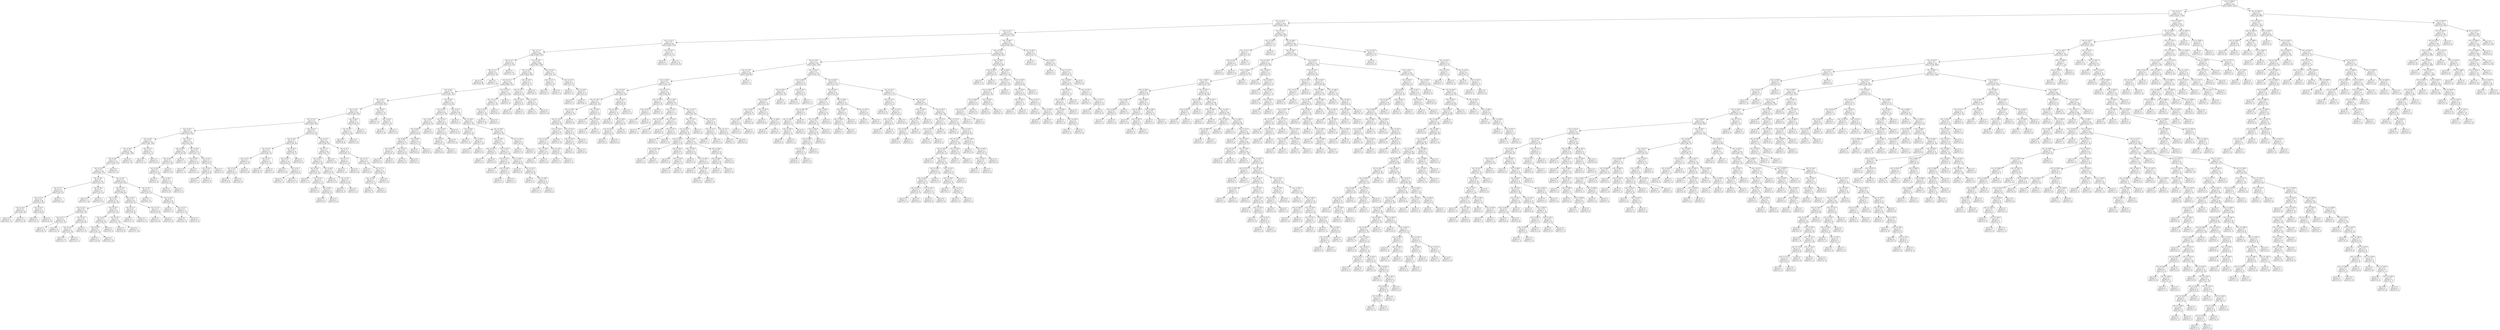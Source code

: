 digraph Tree {
node [shape=box, style="rounded", color="black", fontname=helvetica] ;
edge [fontname=helvetica] ;
0 [label="rain <= 1829.0\ngini = 0.5\nsamples = 3347\nvalue = [2602, 2614]"] ;
1 [label="rain <= 521.5\ngini = 0.5\nsamples = 2730\nvalue = [2520, 1728]"] ;
0 -> 1 [labeldistance=2.5, labelangle=45, headlabel="True"] ;
2 [label="rain <= 275.0\ngini = 0.5\nsamples = 1878\nvalue = [1909, 1021]"] ;
1 -> 2 ;
3 [label="rain <= 127.5\ngini = 0.4\nsamples = 1429\nvalue = [1504, 739]"] ;
2 -> 3 ;
4 [label="rain <= 125.5\ngini = 0.5\nsamples = 922\nvalue = [940, 530]"] ;
3 -> 4 ;
5 [label="rain <= 13.5\ngini = 0.5\nsamples = 895\nvalue = [924, 503]"] ;
4 -> 5 ;
6 [label="rain <= 12.5\ngini = 0.5\nsamples = 89\nvalue = [72, 65]"] ;
5 -> 6 ;
7 [label="rain <= 11.5\ngini = 0.5\nsamples = 65\nvalue = [51, 50]"] ;
6 -> 7 ;
8 [label="gini = 0.5\nsamples = 48\nvalue = [38, 38]"] ;
7 -> 8 ;
9 [label="gini = 0.5\nsamples = 17\nvalue = [13, 12]"] ;
7 -> 9 ;
10 [label="gini = 0.5\nsamples = 24\nvalue = [21, 15]"] ;
6 -> 10 ;
11 [label="rain <= 120.5\ngini = 0.4\nsamples = 806\nvalue = [852, 438]"] ;
5 -> 11 ;
12 [label="rain <= 115.5\ngini = 0.4\nsamples = 786\nvalue = [836, 424]"] ;
11 -> 12 ;
13 [label="rain <= 111.5\ngini = 0.4\nsamples = 761\nvalue = [805, 417]"] ;
12 -> 13 ;
14 [label="rain <= 84.5\ngini = 0.4\nsamples = 739\nvalue = [790, 397]"] ;
13 -> 14 ;
15 [label="rain <= 81.5\ngini = 0.5\nsamples = 613\nvalue = [638, 341]"] ;
14 -> 15 ;
16 [label="rain <= 78.5\ngini = 0.4\nsamples = 594\nvalue = [630, 324]"] ;
15 -> 16 ;
17 [label="rain <= 52.5\ngini = 0.4\nsamples = 563\nvalue = [602, 302]"] ;
16 -> 17 ;
18 [label="rain <= 42.5\ngini = 0.5\nsamples = 410\nvalue = [423, 232]"] ;
17 -> 18 ;
19 [label="rain <= 40.5\ngini = 0.4\nsamples = 357\nvalue = [382, 192]"] ;
18 -> 19 ;
20 [label="rain <= 39.5\ngini = 0.5\nsamples = 342\nvalue = [361, 189]"] ;
19 -> 20 ;
21 [label="rain <= 38.5\ngini = 0.4\nsamples = 332\nvalue = [356, 177]"] ;
20 -> 21 ;
22 [label="rain <= 20.5\ngini = 0.4\nsamples = 326\nvalue = [345, 177]"] ;
21 -> 22 ;
23 [label="rain <= 18.5\ngini = 0.5\nsamples = 122\nvalue = [116, 72]"] ;
22 -> 23 ;
24 [label="rain <= 17.5\ngini = 0.4\nsamples = 85\nvalue = [92, 41]"] ;
23 -> 24 ;
25 [label="rain <= 15.5\ngini = 0.4\nsamples = 68\nvalue = [72, 29]"] ;
24 -> 25 ;
26 [label="rain <= 14.5\ngini = 0.4\nsamples = 43\nvalue = [46, 20]"] ;
25 -> 26 ;
27 [label="gini = 0.4\nsamples = 27\nvalue = [31, 11]"] ;
26 -> 27 ;
28 [label="gini = 0.5\nsamples = 16\nvalue = [15, 9]"] ;
26 -> 28 ;
29 [label="rain <= 16.5\ngini = 0.4\nsamples = 25\nvalue = [26, 9]"] ;
25 -> 29 ;
30 [label="gini = 0.4\nsamples = 15\nvalue = [14, 5]"] ;
29 -> 30 ;
31 [label="gini = 0.4\nsamples = 10\nvalue = [12, 4]"] ;
29 -> 31 ;
32 [label="gini = 0.5\nsamples = 17\nvalue = [20, 12]"] ;
24 -> 32 ;
33 [label="rain <= 19.5\ngini = 0.5\nsamples = 37\nvalue = [24, 31]"] ;
23 -> 33 ;
34 [label="gini = 0.5\nsamples = 17\nvalue = [11, 20]"] ;
33 -> 34 ;
35 [label="gini = 0.5\nsamples = 20\nvalue = [13, 11]"] ;
33 -> 35 ;
36 [label="rain <= 34.5\ngini = 0.4\nsamples = 204\nvalue = [229, 105]"] ;
22 -> 36 ;
37 [label="rain <= 30.5\ngini = 0.4\nsamples = 174\nvalue = [199, 82]"] ;
36 -> 37 ;
38 [label="rain <= 25.5\ngini = 0.4\nsamples = 132\nvalue = [140, 70]"] ;
37 -> 38 ;
39 [label="rain <= 22.5\ngini = 0.4\nsamples = 76\nvalue = [85, 28]"] ;
38 -> 39 ;
40 [label="rain <= 21.5\ngini = 0.3\nsamples = 41\nvalue = [47, 12]"] ;
39 -> 40 ;
41 [label="gini = 0.3\nsamples = 19\nvalue = [24, 7]"] ;
40 -> 41 ;
42 [label="gini = 0.3\nsamples = 22\nvalue = [23, 5]"] ;
40 -> 42 ;
43 [label="rain <= 24.5\ngini = 0.4\nsamples = 35\nvalue = [38, 16]"] ;
39 -> 43 ;
44 [label="rain <= 23.5\ngini = 0.5\nsamples = 23\nvalue = [25, 14]"] ;
43 -> 44 ;
45 [label="gini = 0.5\nsamples = 14\nvalue = [12, 7]"] ;
44 -> 45 ;
46 [label="gini = 0.5\nsamples = 9\nvalue = [13, 7]"] ;
44 -> 46 ;
47 [label="gini = 0.2\nsamples = 12\nvalue = [13, 2]"] ;
43 -> 47 ;
48 [label="rain <= 28.5\ngini = 0.5\nsamples = 56\nvalue = [55, 42]"] ;
38 -> 48 ;
49 [label="rain <= 27.5\ngini = 0.5\nsamples = 33\nvalue = [38, 23]"] ;
48 -> 49 ;
50 [label="rain <= 26.5\ngini = 0.5\nsamples = 27\nvalue = [29, 21]"] ;
49 -> 50 ;
51 [label="gini = 0.5\nsamples = 12\nvalue = [14, 8]"] ;
50 -> 51 ;
52 [label="gini = 0.5\nsamples = 15\nvalue = [15, 13]"] ;
50 -> 52 ;
53 [label="gini = 0.3\nsamples = 6\nvalue = [9, 2]"] ;
49 -> 53 ;
54 [label="rain <= 29.5\ngini = 0.5\nsamples = 23\nvalue = [17, 19]"] ;
48 -> 54 ;
55 [label="gini = 0.5\nsamples = 9\nvalue = [6, 8]"] ;
54 -> 55 ;
56 [label="gini = 0.5\nsamples = 14\nvalue = [11, 11]"] ;
54 -> 56 ;
57 [label="rain <= 32.5\ngini = 0.3\nsamples = 42\nvalue = [59, 12]"] ;
37 -> 57 ;
58 [label="rain <= 31.5\ngini = 0.2\nsamples = 23\nvalue = [29, 4]"] ;
57 -> 58 ;
59 [label="gini = 0.3\nsamples = 13\nvalue = [17, 3]"] ;
58 -> 59 ;
60 [label="gini = 0.1\nsamples = 10\nvalue = [12, 1]"] ;
58 -> 60 ;
61 [label="rain <= 33.5\ngini = 0.3\nsamples = 19\nvalue = [30, 8]"] ;
57 -> 61 ;
62 [label="gini = 0.4\nsamples = 11\nvalue = [15, 6]"] ;
61 -> 62 ;
63 [label="gini = 0.2\nsamples = 8\nvalue = [15, 2]"] ;
61 -> 63 ;
64 [label="rain <= 35.5\ngini = 0.5\nsamples = 30\nvalue = [30, 23]"] ;
36 -> 64 ;
65 [label="gini = 0.5\nsamples = 10\nvalue = [6, 11]"] ;
64 -> 65 ;
66 [label="rain <= 36.5\ngini = 0.4\nsamples = 20\nvalue = [24, 12]"] ;
64 -> 66 ;
67 [label="gini = 0.2\nsamples = 6\nvalue = [7, 1]"] ;
66 -> 67 ;
68 [label="rain <= 37.5\ngini = 0.5\nsamples = 14\nvalue = [17, 11]"] ;
66 -> 68 ;
69 [label="gini = 0.5\nsamples = 9\nvalue = [10, 7]"] ;
68 -> 69 ;
70 [label="gini = 0.5\nsamples = 5\nvalue = [7, 4]"] ;
68 -> 70 ;
71 [label="gini = 0.0\nsamples = 6\nvalue = [11, 0]"] ;
21 -> 71 ;
72 [label="gini = 0.4\nsamples = 10\nvalue = [5, 12]"] ;
20 -> 72 ;
73 [label="rain <= 41.5\ngini = 0.2\nsamples = 15\nvalue = [21, 3]"] ;
19 -> 73 ;
74 [label="gini = 0.2\nsamples = 7\nvalue = [11, 1]"] ;
73 -> 74 ;
75 [label="gini = 0.3\nsamples = 8\nvalue = [10, 2]"] ;
73 -> 75 ;
76 [label="rain <= 47.5\ngini = 0.5\nsamples = 53\nvalue = [41, 40]"] ;
18 -> 76 ;
77 [label="rain <= 46.5\ngini = 0.5\nsamples = 29\nvalue = [18, 29]"] ;
76 -> 77 ;
78 [label="rain <= 45.5\ngini = 0.5\nsamples = 26\nvalue = [17, 26]"] ;
77 -> 78 ;
79 [label="rain <= 43.5\ngini = 0.5\nsamples = 21\nvalue = [14, 22]"] ;
78 -> 79 ;
80 [label="gini = 0.5\nsamples = 7\nvalue = [6, 9]"] ;
79 -> 80 ;
81 [label="rain <= 44.5\ngini = 0.5\nsamples = 14\nvalue = [8, 13]"] ;
79 -> 81 ;
82 [label="gini = 0.5\nsamples = 8\nvalue = [5, 8]"] ;
81 -> 82 ;
83 [label="gini = 0.5\nsamples = 6\nvalue = [3, 5]"] ;
81 -> 83 ;
84 [label="gini = 0.5\nsamples = 5\nvalue = [3, 4]"] ;
78 -> 84 ;
85 [label="gini = 0.4\nsamples = 3\nvalue = [1, 3]"] ;
77 -> 85 ;
86 [label="rain <= 49.5\ngini = 0.4\nsamples = 24\nvalue = [23, 11]"] ;
76 -> 86 ;
87 [label="rain <= 48.5\ngini = 0.3\nsamples = 10\nvalue = [15, 4]"] ;
86 -> 87 ;
88 [label="gini = 0.4\nsamples = 3\nvalue = [3, 1]"] ;
87 -> 88 ;
89 [label="gini = 0.3\nsamples = 7\nvalue = [12, 3]"] ;
87 -> 89 ;
90 [label="rain <= 51.5\ngini = 0.5\nsamples = 14\nvalue = [8, 7]"] ;
86 -> 90 ;
91 [label="rain <= 50.5\ngini = 0.5\nsamples = 10\nvalue = [6, 4]"] ;
90 -> 91 ;
92 [label="gini = 0.5\nsamples = 2\nvalue = [1, 1]"] ;
91 -> 92 ;
93 [label="gini = 0.5\nsamples = 8\nvalue = [5, 3]"] ;
91 -> 93 ;
94 [label="gini = 0.5\nsamples = 4\nvalue = [2, 3]"] ;
90 -> 94 ;
95 [label="rain <= 63.5\ngini = 0.4\nsamples = 153\nvalue = [179, 70]"] ;
17 -> 95 ;
96 [label="rain <= 58.5\ngini = 0.3\nsamples = 71\nvalue = [90, 20]"] ;
95 -> 96 ;
97 [label="rain <= 56.5\ngini = 0.4\nsamples = 33\nvalue = [40, 15]"] ;
96 -> 97 ;
98 [label="rain <= 55.5\ngini = 0.2\nsamples = 16\nvalue = [25, 3]"] ;
97 -> 98 ;
99 [label="rain <= 54.5\ngini = 0.3\nsamples = 11\nvalue = [16, 3]"] ;
98 -> 99 ;
100 [label="gini = 0.0\nsamples = 6\nvalue = [8, 0]"] ;
99 -> 100 ;
101 [label="gini = 0.4\nsamples = 5\nvalue = [8, 3]"] ;
99 -> 101 ;
102 [label="gini = 0.0\nsamples = 5\nvalue = [9, 0]"] ;
98 -> 102 ;
103 [label="rain <= 57.5\ngini = 0.5\nsamples = 17\nvalue = [15, 12]"] ;
97 -> 103 ;
104 [label="gini = 0.5\nsamples = 10\nvalue = [8, 7]"] ;
103 -> 104 ;
105 [label="gini = 0.5\nsamples = 7\nvalue = [7, 5]"] ;
103 -> 105 ;
106 [label="rain <= 62.5\ngini = 0.2\nsamples = 38\nvalue = [50, 5]"] ;
96 -> 106 ;
107 [label="rain <= 60.5\ngini = 0.1\nsamples = 30\nvalue = [40, 2]"] ;
106 -> 107 ;
108 [label="gini = 0.0\nsamples = 11\nvalue = [14, 0]"] ;
107 -> 108 ;
109 [label="rain <= 61.5\ngini = 0.1\nsamples = 19\nvalue = [26, 2]"] ;
107 -> 109 ;
110 [label="gini = 0.2\nsamples = 9\nvalue = [11, 1]"] ;
109 -> 110 ;
111 [label="gini = 0.1\nsamples = 10\nvalue = [15, 1]"] ;
109 -> 111 ;
112 [label="gini = 0.4\nsamples = 8\nvalue = [10, 3]"] ;
106 -> 112 ;
113 [label="rain <= 72.5\ngini = 0.5\nsamples = 82\nvalue = [89, 50]"] ;
95 -> 113 ;
114 [label="rain <= 71.5\ngini = 0.5\nsamples = 48\nvalue = [41, 37]"] ;
113 -> 114 ;
115 [label="rain <= 67.5\ngini = 0.5\nsamples = 44\nvalue = [41, 24]"] ;
114 -> 115 ;
116 [label="rain <= 64.5\ngini = 0.5\nsamples = 22\nvalue = [14, 16]"] ;
115 -> 116 ;
117 [label="gini = 0.3\nsamples = 5\nvalue = [1, 5]"] ;
116 -> 117 ;
118 [label="rain <= 65.5\ngini = 0.5\nsamples = 17\nvalue = [13, 11]"] ;
116 -> 118 ;
119 [label="gini = 0.0\nsamples = 4\nvalue = [5, 0]"] ;
118 -> 119 ;
120 [label="rain <= 66.5\ngini = 0.5\nsamples = 13\nvalue = [8, 11]"] ;
118 -> 120 ;
121 [label="gini = 0.5\nsamples = 6\nvalue = [4, 7]"] ;
120 -> 121 ;
122 [label="gini = 0.5\nsamples = 7\nvalue = [4, 4]"] ;
120 -> 122 ;
123 [label="rain <= 69.5\ngini = 0.4\nsamples = 22\nvalue = [27, 8]"] ;
115 -> 123 ;
124 [label="gini = 0.0\nsamples = 8\nvalue = [12, 0]"] ;
123 -> 124 ;
125 [label="rain <= 70.5\ngini = 0.5\nsamples = 14\nvalue = [15, 8]"] ;
123 -> 125 ;
126 [label="gini = 0.5\nsamples = 11\nvalue = [8, 7]"] ;
125 -> 126 ;
127 [label="gini = 0.2\nsamples = 3\nvalue = [7, 1]"] ;
125 -> 127 ;
128 [label="gini = 0.0\nsamples = 4\nvalue = [0, 13]"] ;
114 -> 128 ;
129 [label="rain <= 74.5\ngini = 0.3\nsamples = 34\nvalue = [48, 13]"] ;
113 -> 129 ;
130 [label="rain <= 73.5\ngini = 0.1\nsamples = 9\nvalue = [13, 1]"] ;
129 -> 130 ;
131 [label="gini = 0.2\nsamples = 7\nvalue = [11, 1]"] ;
130 -> 131 ;
132 [label="gini = 0.0\nsamples = 2\nvalue = [2, 0]"] ;
130 -> 132 ;
133 [label="rain <= 75.5\ngini = 0.4\nsamples = 25\nvalue = [35, 12]"] ;
129 -> 133 ;
134 [label="gini = 0.5\nsamples = 7\nvalue = [9, 5]"] ;
133 -> 134 ;
135 [label="rain <= 77.5\ngini = 0.3\nsamples = 18\nvalue = [26, 7]"] ;
133 -> 135 ;
136 [label="rain <= 76.5\ngini = 0.3\nsamples = 9\nvalue = [13, 3]"] ;
135 -> 136 ;
137 [label="gini = 0.3\nsamples = 4\nvalue = [5, 1]"] ;
136 -> 137 ;
138 [label="gini = 0.3\nsamples = 5\nvalue = [8, 2]"] ;
136 -> 138 ;
139 [label="gini = 0.4\nsamples = 9\nvalue = [13, 4]"] ;
135 -> 139 ;
140 [label="rain <= 80.5\ngini = 0.5\nsamples = 31\nvalue = [28, 22]"] ;
16 -> 140 ;
141 [label="rain <= 79.5\ngini = 0.5\nsamples = 22\nvalue = [13, 18]"] ;
140 -> 141 ;
142 [label="gini = 0.5\nsamples = 11\nvalue = [8, 6]"] ;
141 -> 142 ;
143 [label="gini = 0.4\nsamples = 11\nvalue = [5, 12]"] ;
141 -> 143 ;
144 [label="gini = 0.3\nsamples = 9\nvalue = [15, 4]"] ;
140 -> 144 ;
145 [label="rain <= 82.5\ngini = 0.4\nsamples = 19\nvalue = [8, 17]"] ;
15 -> 145 ;
146 [label="gini = 0.5\nsamples = 10\nvalue = [5, 7]"] ;
145 -> 146 ;
147 [label="rain <= 83.5\ngini = 0.4\nsamples = 9\nvalue = [3, 10]"] ;
145 -> 147 ;
148 [label="gini = 0.2\nsamples = 5\nvalue = [1, 8]"] ;
147 -> 148 ;
149 [label="gini = 0.5\nsamples = 4\nvalue = [2, 2]"] ;
147 -> 149 ;
150 [label="rain <= 96.5\ngini = 0.4\nsamples = 126\nvalue = [152, 56]"] ;
14 -> 150 ;
151 [label="rain <= 92.5\ngini = 0.3\nsamples = 60\nvalue = [75, 19]"] ;
150 -> 151 ;
152 [label="rain <= 90.5\ngini = 0.4\nsamples = 35\nvalue = [39, 14]"] ;
151 -> 152 ;
153 [label="rain <= 88.5\ngini = 0.3\nsamples = 31\nvalue = [39, 9]"] ;
152 -> 153 ;
154 [label="rain <= 86.5\ngini = 0.4\nsamples = 21\nvalue = [22, 7]"] ;
153 -> 154 ;
155 [label="rain <= 85.5\ngini = 0.3\nsamples = 9\nvalue = [14, 3]"] ;
154 -> 155 ;
156 [label="gini = 0.4\nsamples = 6\nvalue = [9, 3]"] ;
155 -> 156 ;
157 [label="gini = 0.0\nsamples = 3\nvalue = [5, 0]"] ;
155 -> 157 ;
158 [label="rain <= 87.5\ngini = 0.4\nsamples = 12\nvalue = [8, 4]"] ;
154 -> 158 ;
159 [label="gini = 0.4\nsamples = 9\nvalue = [6, 3]"] ;
158 -> 159 ;
160 [label="gini = 0.4\nsamples = 3\nvalue = [2, 1]"] ;
158 -> 160 ;
161 [label="rain <= 89.5\ngini = 0.2\nsamples = 10\nvalue = [17, 2]"] ;
153 -> 161 ;
162 [label="gini = 0.0\nsamples = 5\nvalue = [8, 0]"] ;
161 -> 162 ;
163 [label="gini = 0.3\nsamples = 5\nvalue = [9, 2]"] ;
161 -> 163 ;
164 [label="gini = 0.0\nsamples = 4\nvalue = [0, 5]"] ;
152 -> 164 ;
165 [label="rain <= 95.5\ngini = 0.2\nsamples = 25\nvalue = [36, 5]"] ;
151 -> 165 ;
166 [label="rain <= 94.5\ngini = 0.1\nsamples = 15\nvalue = [24, 1]"] ;
165 -> 166 ;
167 [label="rain <= 93.5\ngini = 0.1\nsamples = 8\nvalue = [14, 1]"] ;
166 -> 167 ;
168 [label="gini = 0.0\nsamples = 5\nvalue = [9, 0]"] ;
167 -> 168 ;
169 [label="gini = 0.3\nsamples = 3\nvalue = [5, 1]"] ;
167 -> 169 ;
170 [label="gini = 0.0\nsamples = 7\nvalue = [10, 0]"] ;
166 -> 170 ;
171 [label="gini = 0.4\nsamples = 10\nvalue = [12, 4]"] ;
165 -> 171 ;
172 [label="rain <= 97.5\ngini = 0.4\nsamples = 66\nvalue = [77, 37]"] ;
150 -> 172 ;
173 [label="gini = 0.0\nsamples = 3\nvalue = [0, 5]"] ;
172 -> 173 ;
174 [label="rain <= 100.5\ngini = 0.4\nsamples = 63\nvalue = [77, 32]"] ;
172 -> 174 ;
175 [label="rain <= 98.5\ngini = 0.5\nsamples = 17\nvalue = [18, 14]"] ;
174 -> 175 ;
176 [label="gini = 0.3\nsamples = 6\nvalue = [11, 2]"] ;
175 -> 176 ;
177 [label="rain <= 99.5\ngini = 0.5\nsamples = 11\nvalue = [7, 12]"] ;
175 -> 177 ;
178 [label="gini = 0.5\nsamples = 5\nvalue = [4, 7]"] ;
177 -> 178 ;
179 [label="gini = 0.5\nsamples = 6\nvalue = [3, 5]"] ;
177 -> 179 ;
180 [label="rain <= 109.5\ngini = 0.4\nsamples = 46\nvalue = [59, 18]"] ;
174 -> 180 ;
181 [label="rain <= 102.5\ngini = 0.3\nsamples = 37\nvalue = [51, 13]"] ;
180 -> 181 ;
182 [label="rain <= 101.5\ngini = 0.2\nsamples = 6\nvalue = [8, 1]"] ;
181 -> 182 ;
183 [label="gini = 0.3\nsamples = 3\nvalue = [4, 1]"] ;
182 -> 183 ;
184 [label="gini = 0.0\nsamples = 3\nvalue = [4, 0]"] ;
182 -> 184 ;
185 [label="rain <= 105.5\ngini = 0.3\nsamples = 31\nvalue = [43, 12]"] ;
181 -> 185 ;
186 [label="rain <= 103.5\ngini = 0.4\nsamples = 11\nvalue = [15, 6]"] ;
185 -> 186 ;
187 [label="gini = 0.3\nsamples = 7\nvalue = [12, 3]"] ;
186 -> 187 ;
188 [label="rain <= 104.5\ngini = 0.5\nsamples = 4\nvalue = [3, 3]"] ;
186 -> 188 ;
189 [label="gini = 0.4\nsamples = 2\nvalue = [1, 2]"] ;
188 -> 189 ;
190 [label="gini = 0.4\nsamples = 2\nvalue = [2, 1]"] ;
188 -> 190 ;
191 [label="rain <= 106.5\ngini = 0.3\nsamples = 20\nvalue = [28, 6]"] ;
185 -> 191 ;
192 [label="gini = 0.0\nsamples = 2\nvalue = [2, 0]"] ;
191 -> 192 ;
193 [label="rain <= 107.5\ngini = 0.3\nsamples = 18\nvalue = [26, 6]"] ;
191 -> 193 ;
194 [label="gini = 0.4\nsamples = 2\nvalue = [3, 1]"] ;
193 -> 194 ;
195 [label="rain <= 108.5\ngini = 0.3\nsamples = 16\nvalue = [23, 5]"] ;
193 -> 195 ;
196 [label="gini = 0.3\nsamples = 11\nvalue = [15, 3]"] ;
195 -> 196 ;
197 [label="gini = 0.3\nsamples = 5\nvalue = [8, 2]"] ;
195 -> 197 ;
198 [label="rain <= 110.5\ngini = 0.5\nsamples = 9\nvalue = [8, 5]"] ;
180 -> 198 ;
199 [label="gini = 0.5\nsamples = 4\nvalue = [3, 3]"] ;
198 -> 199 ;
200 [label="gini = 0.4\nsamples = 5\nvalue = [5, 2]"] ;
198 -> 200 ;
201 [label="rain <= 114.5\ngini = 0.5\nsamples = 22\nvalue = [15, 20]"] ;
13 -> 201 ;
202 [label="rain <= 113.5\ngini = 0.5\nsamples = 19\nvalue = [13, 16]"] ;
201 -> 202 ;
203 [label="rain <= 112.5\ngini = 0.5\nsamples = 12\nvalue = [7, 10]"] ;
202 -> 203 ;
204 [label="gini = 0.5\nsamples = 11\nvalue = [7, 9]"] ;
203 -> 204 ;
205 [label="gini = 0.0\nsamples = 1\nvalue = [0, 1]"] ;
203 -> 205 ;
206 [label="gini = 0.5\nsamples = 7\nvalue = [6, 6]"] ;
202 -> 206 ;
207 [label="gini = 0.4\nsamples = 3\nvalue = [2, 4]"] ;
201 -> 207 ;
208 [label="rain <= 119.5\ngini = 0.3\nsamples = 25\nvalue = [31, 7]"] ;
12 -> 208 ;
209 [label="rain <= 117.5\ngini = 0.2\nsamples = 19\nvalue = [25, 4]"] ;
208 -> 209 ;
210 [label="rain <= 116.5\ngini = 0.4\nsamples = 8\nvalue = [9, 3]"] ;
209 -> 210 ;
211 [label="gini = 0.0\nsamples = 4\nvalue = [6, 0]"] ;
210 -> 211 ;
212 [label="gini = 0.5\nsamples = 4\nvalue = [3, 3]"] ;
210 -> 212 ;
213 [label="rain <= 118.5\ngini = 0.1\nsamples = 11\nvalue = [16, 1]"] ;
209 -> 213 ;
214 [label="gini = 0.2\nsamples = 6\nvalue = [9, 1]"] ;
213 -> 214 ;
215 [label="gini = 0.0\nsamples = 5\nvalue = [7, 0]"] ;
213 -> 215 ;
216 [label="gini = 0.4\nsamples = 6\nvalue = [6, 3]"] ;
208 -> 216 ;
217 [label="rain <= 122.5\ngini = 0.5\nsamples = 20\nvalue = [16, 14]"] ;
11 -> 217 ;
218 [label="rain <= 121.5\ngini = 0.2\nsamples = 6\nvalue = [1, 9]"] ;
217 -> 218 ;
219 [label="gini = 0.0\nsamples = 4\nvalue = [0, 7]"] ;
218 -> 219 ;
220 [label="gini = 0.4\nsamples = 2\nvalue = [1, 2]"] ;
218 -> 220 ;
221 [label="rain <= 123.5\ngini = 0.4\nsamples = 14\nvalue = [15, 5]"] ;
217 -> 221 ;
222 [label="gini = 0.5\nsamples = 4\nvalue = [2, 2]"] ;
221 -> 222 ;
223 [label="rain <= 124.5\ngini = 0.3\nsamples = 10\nvalue = [13, 3]"] ;
221 -> 223 ;
224 [label="gini = 0.3\nsamples = 3\nvalue = [5, 1]"] ;
223 -> 224 ;
225 [label="gini = 0.3\nsamples = 7\nvalue = [8, 2]"] ;
223 -> 225 ;
226 [label="rain <= 126.5\ngini = 0.5\nsamples = 27\nvalue = [16, 27]"] ;
4 -> 226 ;
227 [label="gini = 0.0\nsamples = 1\nvalue = [0, 2]"] ;
226 -> 227 ;
228 [label="gini = 0.5\nsamples = 26\nvalue = [16, 25]"] ;
226 -> 228 ;
229 [label="rain <= 260.5\ngini = 0.4\nsamples = 507\nvalue = [564, 209]"] ;
3 -> 229 ;
230 [label="rain <= 243.5\ngini = 0.4\nsamples = 466\nvalue = [509, 202]"] ;
229 -> 230 ;
231 [label="rain <= 179.5\ngini = 0.4\nsamples = 399\nvalue = [450, 158]"] ;
230 -> 231 ;
232 [label="rain <= 178.5\ngini = 0.4\nsamples = 180\nvalue = [194, 82]"] ;
231 -> 232 ;
233 [label="rain <= 149.5\ngini = 0.4\nsamples = 175\nvalue = [193, 75]"] ;
232 -> 233 ;
234 [label="rain <= 143.5\ngini = 0.3\nsamples = 83\nvalue = [105, 29]"] ;
233 -> 234 ;
235 [label="rain <= 139.5\ngini = 0.4\nsamples = 55\nvalue = [61, 25]"] ;
234 -> 235 ;
236 [label="rain <= 138.5\ngini = 0.3\nsamples = 43\nvalue = [52, 14]"] ;
235 -> 236 ;
237 [label="rain <= 135.5\ngini = 0.4\nsamples = 40\nvalue = [44, 14]"] ;
236 -> 237 ;
238 [label="rain <= 132.0\ngini = 0.3\nsamples = 29\nvalue = [35, 7]"] ;
237 -> 238 ;
239 [label="rain <= 129.5\ngini = 0.4\nsamples = 17\nvalue = [18, 7]"] ;
238 -> 239 ;
240 [label="rain <= 128.5\ngini = 0.2\nsamples = 10\nvalue = [14, 2]"] ;
239 -> 240 ;
241 [label="gini = 0.3\nsamples = 7\nvalue = [10, 2]"] ;
240 -> 241 ;
242 [label="gini = 0.0\nsamples = 3\nvalue = [4, 0]"] ;
240 -> 242 ;
243 [label="rain <= 130.5\ngini = 0.5\nsamples = 7\nvalue = [4, 5]"] ;
239 -> 243 ;
244 [label="gini = 0.5\nsamples = 4\nvalue = [2, 2]"] ;
243 -> 244 ;
245 [label="gini = 0.5\nsamples = 3\nvalue = [2, 3]"] ;
243 -> 245 ;
246 [label="gini = 0.0\nsamples = 12\nvalue = [17, 0]"] ;
238 -> 246 ;
247 [label="rain <= 137.5\ngini = 0.5\nsamples = 11\nvalue = [9, 7]"] ;
237 -> 247 ;
248 [label="rain <= 136.5\ngini = 0.5\nsamples = 9\nvalue = [8, 5]"] ;
247 -> 248 ;
249 [label="gini = 0.5\nsamples = 7\nvalue = [6, 5]"] ;
248 -> 249 ;
250 [label="gini = 0.0\nsamples = 2\nvalue = [2, 0]"] ;
248 -> 250 ;
251 [label="gini = 0.4\nsamples = 2\nvalue = [1, 2]"] ;
247 -> 251 ;
252 [label="gini = 0.0\nsamples = 3\nvalue = [8, 0]"] ;
236 -> 252 ;
253 [label="rain <= 140.5\ngini = 0.5\nsamples = 12\nvalue = [9, 11]"] ;
235 -> 253 ;
254 [label="gini = 0.3\nsamples = 4\nvalue = [1, 4]"] ;
253 -> 254 ;
255 [label="rain <= 142.0\ngini = 0.5\nsamples = 8\nvalue = [8, 7]"] ;
253 -> 255 ;
256 [label="gini = 0.5\nsamples = 3\nvalue = [3, 3]"] ;
255 -> 256 ;
257 [label="gini = 0.5\nsamples = 5\nvalue = [5, 4]"] ;
255 -> 257 ;
258 [label="rain <= 147.5\ngini = 0.2\nsamples = 28\nvalue = [44, 4]"] ;
234 -> 258 ;
259 [label="rain <= 144.5\ngini = 0.2\nsamples = 19\nvalue = [27, 4]"] ;
258 -> 259 ;
260 [label="gini = 0.0\nsamples = 4\nvalue = [8, 0]"] ;
259 -> 260 ;
261 [label="rain <= 146.5\ngini = 0.3\nsamples = 15\nvalue = [19, 4]"] ;
259 -> 261 ;
262 [label="rain <= 145.5\ngini = 0.2\nsamples = 9\nvalue = [13, 2]"] ;
261 -> 262 ;
263 [label="gini = 0.3\nsamples = 6\nvalue = [8, 2]"] ;
262 -> 263 ;
264 [label="gini = 0.0\nsamples = 3\nvalue = [5, 0]"] ;
262 -> 264 ;
265 [label="gini = 0.4\nsamples = 6\nvalue = [6, 2]"] ;
261 -> 265 ;
266 [label="gini = 0.0\nsamples = 9\nvalue = [17, 0]"] ;
258 -> 266 ;
267 [label="rain <= 153.5\ngini = 0.5\nsamples = 92\nvalue = [88, 46]"] ;
233 -> 267 ;
268 [label="rain <= 152.5\ngini = 0.5\nsamples = 8\nvalue = [7, 9]"] ;
267 -> 268 ;
269 [label="rain <= 151.0\ngini = 0.5\nsamples = 5\nvalue = [6, 4]"] ;
268 -> 269 ;
270 [label="gini = 0.5\nsamples = 2\nvalue = [2, 2]"] ;
269 -> 270 ;
271 [label="gini = 0.4\nsamples = 3\nvalue = [4, 2]"] ;
269 -> 271 ;
272 [label="gini = 0.3\nsamples = 3\nvalue = [1, 5]"] ;
268 -> 272 ;
273 [label="rain <= 158.5\ngini = 0.4\nsamples = 84\nvalue = [81, 37]"] ;
267 -> 273 ;
274 [label="rain <= 155.5\ngini = 0.3\nsamples = 17\nvalue = [17, 3]"] ;
273 -> 274 ;
275 [label="rain <= 154.5\ngini = 0.4\nsamples = 7\nvalue = [6, 2]"] ;
274 -> 275 ;
276 [label="gini = 0.3\nsamples = 5\nvalue = [5, 1]"] ;
275 -> 276 ;
277 [label="gini = 0.5\nsamples = 2\nvalue = [1, 1]"] ;
275 -> 277 ;
278 [label="rain <= 156.5\ngini = 0.2\nsamples = 10\nvalue = [11, 1]"] ;
274 -> 278 ;
279 [label="gini = 0.0\nsamples = 4\nvalue = [6, 0]"] ;
278 -> 279 ;
280 [label="rain <= 157.5\ngini = 0.3\nsamples = 6\nvalue = [5, 1]"] ;
278 -> 280 ;
281 [label="gini = 0.3\nsamples = 5\nvalue = [4, 1]"] ;
280 -> 281 ;
282 [label="gini = 0.0\nsamples = 1\nvalue = [1, 0]"] ;
280 -> 282 ;
283 [label="rain <= 172.5\ngini = 0.5\nsamples = 67\nvalue = [64, 34]"] ;
273 -> 283 ;
284 [label="rain <= 171.5\ngini = 0.5\nsamples = 49\nvalue = [42, 29]"] ;
283 -> 284 ;
285 [label="rain <= 163.5\ngini = 0.5\nsamples = 42\nvalue = [40, 21]"] ;
284 -> 285 ;
286 [label="rain <= 160.5\ngini = 0.5\nsamples = 12\nvalue = [7, 9]"] ;
285 -> 286 ;
287 [label="rain <= 159.5\ngini = 0.4\nsamples = 4\nvalue = [4, 2]"] ;
286 -> 287 ;
288 [label="gini = 0.5\nsamples = 3\nvalue = [3, 2]"] ;
287 -> 288 ;
289 [label="gini = 0.0\nsamples = 1\nvalue = [1, 0]"] ;
287 -> 289 ;
290 [label="rain <= 161.5\ngini = 0.4\nsamples = 8\nvalue = [3, 7]"] ;
286 -> 290 ;
291 [label="gini = 0.0\nsamples = 2\nvalue = [0, 4]"] ;
290 -> 291 ;
292 [label="rain <= 162.5\ngini = 0.5\nsamples = 6\nvalue = [3, 3]"] ;
290 -> 292 ;
293 [label="gini = 0.5\nsamples = 4\nvalue = [2, 2]"] ;
292 -> 293 ;
294 [label="gini = 0.5\nsamples = 2\nvalue = [1, 1]"] ;
292 -> 294 ;
295 [label="rain <= 167.5\ngini = 0.4\nsamples = 30\nvalue = [33, 12]"] ;
285 -> 295 ;
296 [label="rain <= 164.5\ngini = 0.3\nsamples = 16\nvalue = [21, 4]"] ;
295 -> 296 ;
297 [label="gini = 0.0\nsamples = 5\nvalue = [7, 0]"] ;
296 -> 297 ;
298 [label="rain <= 165.5\ngini = 0.3\nsamples = 11\nvalue = [14, 4]"] ;
296 -> 298 ;
299 [label="gini = 0.4\nsamples = 4\nvalue = [4, 2]"] ;
298 -> 299 ;
300 [label="rain <= 166.5\ngini = 0.3\nsamples = 7\nvalue = [10, 2]"] ;
298 -> 300 ;
301 [label="gini = 0.3\nsamples = 6\nvalue = [9, 2]"] ;
300 -> 301 ;
302 [label="gini = 0.0\nsamples = 1\nvalue = [1, 0]"] ;
300 -> 302 ;
303 [label="rain <= 169.5\ngini = 0.5\nsamples = 14\nvalue = [12, 8]"] ;
295 -> 303 ;
304 [label="rain <= 168.5\ngini = 0.5\nsamples = 10\nvalue = [6, 8]"] ;
303 -> 304 ;
305 [label="gini = 0.5\nsamples = 5\nvalue = [3, 3]"] ;
304 -> 305 ;
306 [label="gini = 0.5\nsamples = 5\nvalue = [3, 5]"] ;
304 -> 306 ;
307 [label="gini = 0.0\nsamples = 4\nvalue = [6, 0]"] ;
303 -> 307 ;
308 [label="gini = 0.3\nsamples = 7\nvalue = [2, 8]"] ;
284 -> 308 ;
309 [label="rain <= 176.5\ngini = 0.3\nsamples = 18\nvalue = [22, 5]"] ;
283 -> 309 ;
310 [label="rain <= 173.5\ngini = 0.1\nsamples = 9\nvalue = [14, 1]"] ;
309 -> 310 ;
311 [label="gini = 0.4\nsamples = 3\nvalue = [3, 1]"] ;
310 -> 311 ;
312 [label="gini = 0.0\nsamples = 6\nvalue = [11, 0]"] ;
310 -> 312 ;
313 [label="rain <= 177.5\ngini = 0.4\nsamples = 9\nvalue = [8, 4]"] ;
309 -> 313 ;
314 [label="gini = 0.4\nsamples = 3\nvalue = [2, 1]"] ;
313 -> 314 ;
315 [label="gini = 0.4\nsamples = 6\nvalue = [6, 3]"] ;
313 -> 315 ;
316 [label="gini = 0.2\nsamples = 5\nvalue = [1, 7]"] ;
232 -> 316 ;
317 [label="rain <= 193.5\ngini = 0.4\nsamples = 219\nvalue = [256, 76]"] ;
231 -> 317 ;
318 [label="rain <= 190.5\ngini = 0.3\nsamples = 56\nvalue = [79, 15]"] ;
317 -> 318 ;
319 [label="rain <= 189.5\ngini = 0.3\nsamples = 40\nvalue = [55, 14]"] ;
318 -> 319 ;
320 [label="rain <= 184.5\ngini = 0.3\nsamples = 37\nvalue = [52, 10]"] ;
319 -> 320 ;
321 [label="rain <= 183.5\ngini = 0.4\nsamples = 16\nvalue = [20, 7]"] ;
320 -> 321 ;
322 [label="rain <= 182.0\ngini = 0.3\nsamples = 13\nvalue = [16, 3]"] ;
321 -> 322 ;
323 [label="gini = 0.0\nsamples = 4\nvalue = [5, 0]"] ;
322 -> 323 ;
324 [label="gini = 0.3\nsamples = 9\nvalue = [11, 3]"] ;
322 -> 324 ;
325 [label="gini = 0.5\nsamples = 3\nvalue = [4, 4]"] ;
321 -> 325 ;
326 [label="rain <= 187.5\ngini = 0.2\nsamples = 21\nvalue = [32, 3]"] ;
320 -> 326 ;
327 [label="gini = 0.0\nsamples = 11\nvalue = [18, 0]"] ;
326 -> 327 ;
328 [label="rain <= 188.5\ngini = 0.3\nsamples = 10\nvalue = [14, 3]"] ;
326 -> 328 ;
329 [label="gini = 0.3\nsamples = 6\nvalue = [8, 2]"] ;
328 -> 329 ;
330 [label="gini = 0.2\nsamples = 4\nvalue = [6, 1]"] ;
328 -> 330 ;
331 [label="gini = 0.5\nsamples = 3\nvalue = [3, 4]"] ;
319 -> 331 ;
332 [label="rain <= 192.5\ngini = 0.1\nsamples = 16\nvalue = [24, 1]"] ;
318 -> 332 ;
333 [label="gini = 0.0\nsamples = 6\nvalue = [12, 0]"] ;
332 -> 333 ;
334 [label="gini = 0.1\nsamples = 10\nvalue = [12, 1]"] ;
332 -> 334 ;
335 [label="rain <= 208.5\ngini = 0.4\nsamples = 163\nvalue = [177, 61]"] ;
317 -> 335 ;
336 [label="rain <= 203.5\ngini = 0.5\nsamples = 49\nvalue = [44, 24]"] ;
335 -> 336 ;
337 [label="rain <= 197.5\ngini = 0.4\nsamples = 33\nvalue = [32, 12]"] ;
336 -> 337 ;
338 [label="rain <= 196.5\ngini = 0.5\nsamples = 9\nvalue = [4, 5]"] ;
337 -> 338 ;
339 [label="rain <= 195.5\ngini = 0.5\nsamples = 7\nvalue = [4, 3]"] ;
338 -> 339 ;
340 [label="rain <= 194.5\ngini = 0.5\nsamples = 5\nvalue = [2, 3]"] ;
339 -> 340 ;
341 [label="gini = 0.4\nsamples = 3\nvalue = [1, 2]"] ;
340 -> 341 ;
342 [label="gini = 0.5\nsamples = 2\nvalue = [1, 1]"] ;
340 -> 342 ;
343 [label="gini = 0.0\nsamples = 2\nvalue = [2, 0]"] ;
339 -> 343 ;
344 [label="gini = 0.0\nsamples = 2\nvalue = [0, 2]"] ;
338 -> 344 ;
345 [label="rain <= 202.5\ngini = 0.3\nsamples = 24\nvalue = [28, 7]"] ;
337 -> 345 ;
346 [label="rain <= 201.5\ngini = 0.4\nsamples = 19\nvalue = [20, 7]"] ;
345 -> 346 ;
347 [label="rain <= 200.5\ngini = 0.3\nsamples = 18\nvalue = [20, 5]"] ;
346 -> 347 ;
348 [label="rain <= 199.5\ngini = 0.4\nsamples = 15\nvalue = [16, 5]"] ;
347 -> 348 ;
349 [label="rain <= 198.5\ngini = 0.3\nsamples = 11\nvalue = [13, 3]"] ;
348 -> 349 ;
350 [label="gini = 0.2\nsamples = 5\nvalue = [6, 1]"] ;
349 -> 350 ;
351 [label="gini = 0.3\nsamples = 6\nvalue = [7, 2]"] ;
349 -> 351 ;
352 [label="gini = 0.5\nsamples = 4\nvalue = [3, 2]"] ;
348 -> 352 ;
353 [label="gini = 0.0\nsamples = 3\nvalue = [4, 0]"] ;
347 -> 353 ;
354 [label="gini = 0.0\nsamples = 1\nvalue = [0, 2]"] ;
346 -> 354 ;
355 [label="gini = 0.0\nsamples = 5\nvalue = [8, 0]"] ;
345 -> 355 ;
356 [label="rain <= 206.5\ngini = 0.5\nsamples = 16\nvalue = [12, 12]"] ;
336 -> 356 ;
357 [label="rain <= 205.5\ngini = 0.5\nsamples = 8\nvalue = [4, 7]"] ;
356 -> 357 ;
358 [label="rain <= 204.5\ngini = 0.5\nsamples = 4\nvalue = [2, 2]"] ;
357 -> 358 ;
359 [label="gini = 0.5\nsamples = 2\nvalue = [1, 1]"] ;
358 -> 359 ;
360 [label="gini = 0.5\nsamples = 2\nvalue = [1, 1]"] ;
358 -> 360 ;
361 [label="gini = 0.4\nsamples = 4\nvalue = [2, 5]"] ;
357 -> 361 ;
362 [label="rain <= 207.5\ngini = 0.5\nsamples = 8\nvalue = [8, 5]"] ;
356 -> 362 ;
363 [label="gini = 0.5\nsamples = 5\nvalue = [4, 3]"] ;
362 -> 363 ;
364 [label="gini = 0.4\nsamples = 3\nvalue = [4, 2]"] ;
362 -> 364 ;
365 [label="rain <= 215.5\ngini = 0.3\nsamples = 114\nvalue = [133, 37]"] ;
335 -> 365 ;
366 [label="rain <= 211.5\ngini = 0.1\nsamples = 19\nvalue = [32, 2]"] ;
365 -> 366 ;
367 [label="gini = 0.0\nsamples = 10\nvalue = [16, 0]"] ;
366 -> 367 ;
368 [label="rain <= 214.5\ngini = 0.2\nsamples = 9\nvalue = [16, 2]"] ;
366 -> 368 ;
369 [label="rain <= 213.0\ngini = 0.4\nsamples = 4\nvalue = [6, 2]"] ;
368 -> 369 ;
370 [label="gini = 0.4\nsamples = 2\nvalue = [3, 1]"] ;
369 -> 370 ;
371 [label="gini = 0.4\nsamples = 2\nvalue = [3, 1]"] ;
369 -> 371 ;
372 [label="gini = 0.0\nsamples = 5\nvalue = [10, 0]"] ;
368 -> 372 ;
373 [label="rain <= 219.5\ngini = 0.4\nsamples = 95\nvalue = [101, 35]"] ;
365 -> 373 ;
374 [label="rain <= 218.5\ngini = 0.5\nsamples = 14\nvalue = [9, 9]"] ;
373 -> 374 ;
375 [label="rain <= 217.5\ngini = 0.5\nsamples = 8\nvalue = [7, 4]"] ;
374 -> 375 ;
376 [label="rain <= 216.5\ngini = 0.5\nsamples = 7\nvalue = [6, 4]"] ;
375 -> 376 ;
377 [label="gini = 0.4\nsamples = 4\nvalue = [4, 2]"] ;
376 -> 377 ;
378 [label="gini = 0.5\nsamples = 3\nvalue = [2, 2]"] ;
376 -> 378 ;
379 [label="gini = 0.0\nsamples = 1\nvalue = [1, 0]"] ;
375 -> 379 ;
380 [label="gini = 0.4\nsamples = 6\nvalue = [2, 5]"] ;
374 -> 380 ;
381 [label="rain <= 222.5\ngini = 0.3\nsamples = 81\nvalue = [92, 26]"] ;
373 -> 381 ;
382 [label="rain <= 221.5\ngini = 0.1\nsamples = 11\nvalue = [16, 1]"] ;
381 -> 382 ;
383 [label="rain <= 220.5\ngini = 0.2\nsamples = 6\nvalue = [9, 1]"] ;
382 -> 383 ;
384 [label="gini = 0.0\nsamples = 4\nvalue = [5, 0]"] ;
383 -> 384 ;
385 [label="gini = 0.3\nsamples = 2\nvalue = [4, 1]"] ;
383 -> 385 ;
386 [label="gini = 0.0\nsamples = 5\nvalue = [7, 0]"] ;
382 -> 386 ;
387 [label="rain <= 223.5\ngini = 0.4\nsamples = 70\nvalue = [76, 25]"] ;
381 -> 387 ;
388 [label="gini = 0.0\nsamples = 2\nvalue = [0, 3]"] ;
387 -> 388 ;
389 [label="rain <= 235.5\ngini = 0.3\nsamples = 68\nvalue = [76, 22]"] ;
387 -> 389 ;
390 [label="rain <= 233.5\ngini = 0.4\nsamples = 50\nvalue = [51, 19]"] ;
389 -> 390 ;
391 [label="rain <= 224.5\ngini = 0.4\nsamples = 44\nvalue = [47, 15]"] ;
390 -> 391 ;
392 [label="gini = 0.0\nsamples = 2\nvalue = [3, 0]"] ;
391 -> 392 ;
393 [label="rain <= 229.5\ngini = 0.4\nsamples = 42\nvalue = [44, 15]"] ;
391 -> 393 ;
394 [label="rain <= 228.5\ngini = 0.4\nsamples = 25\nvalue = [25, 10]"] ;
393 -> 394 ;
395 [label="rain <= 226.5\ngini = 0.4\nsamples = 20\nvalue = [22, 7]"] ;
394 -> 395 ;
396 [label="rain <= 225.5\ngini = 0.4\nsamples = 10\nvalue = [11, 5]"] ;
395 -> 396 ;
397 [label="gini = 0.3\nsamples = 9\nvalue = [11, 3]"] ;
396 -> 397 ;
398 [label="gini = 0.0\nsamples = 1\nvalue = [0, 2]"] ;
396 -> 398 ;
399 [label="rain <= 227.5\ngini = 0.3\nsamples = 10\nvalue = [11, 2]"] ;
395 -> 399 ;
400 [label="gini = 0.3\nsamples = 9\nvalue = [9, 2]"] ;
399 -> 400 ;
401 [label="gini = 0.0\nsamples = 1\nvalue = [2, 0]"] ;
399 -> 401 ;
402 [label="gini = 0.5\nsamples = 5\nvalue = [3, 3]"] ;
394 -> 402 ;
403 [label="rain <= 232.5\ngini = 0.3\nsamples = 17\nvalue = [19, 5]"] ;
393 -> 403 ;
404 [label="rain <= 230.5\ngini = 0.3\nsamples = 14\nvalue = [15, 3]"] ;
403 -> 404 ;
405 [label="gini = 0.2\nsamples = 5\nvalue = [6, 1]"] ;
404 -> 405 ;
406 [label="rain <= 231.5\ngini = 0.3\nsamples = 9\nvalue = [9, 2]"] ;
404 -> 406 ;
407 [label="gini = 0.4\nsamples = 4\nvalue = [3, 1]"] ;
406 -> 407 ;
408 [label="gini = 0.2\nsamples = 5\nvalue = [6, 1]"] ;
406 -> 408 ;
409 [label="gini = 0.4\nsamples = 3\nvalue = [4, 2]"] ;
403 -> 409 ;
410 [label="rain <= 234.5\ngini = 0.5\nsamples = 6\nvalue = [4, 4]"] ;
390 -> 410 ;
411 [label="gini = 0.4\nsamples = 3\nvalue = [1, 2]"] ;
410 -> 411 ;
412 [label="gini = 0.5\nsamples = 3\nvalue = [3, 2]"] ;
410 -> 412 ;
413 [label="rain <= 238.0\ngini = 0.2\nsamples = 18\nvalue = [25, 3]"] ;
389 -> 413 ;
414 [label="gini = 0.0\nsamples = 6\nvalue = [11, 0]"] ;
413 -> 414 ;
415 [label="rain <= 240.5\ngini = 0.3\nsamples = 12\nvalue = [14, 3]"] ;
413 -> 415 ;
416 [label="rain <= 239.5\ngini = 0.4\nsamples = 7\nvalue = [6, 3]"] ;
415 -> 416 ;
417 [label="gini = 0.4\nsamples = 3\nvalue = [2, 1]"] ;
416 -> 417 ;
418 [label="gini = 0.4\nsamples = 4\nvalue = [4, 2]"] ;
416 -> 418 ;
419 [label="gini = 0.0\nsamples = 5\nvalue = [8, 0]"] ;
415 -> 419 ;
420 [label="rain <= 246.0\ngini = 0.5\nsamples = 67\nvalue = [59, 44]"] ;
230 -> 420 ;
421 [label="rain <= 244.5\ngini = 0.4\nsamples = 16\nvalue = [8, 17]"] ;
420 -> 421 ;
422 [label="gini = 0.5\nsamples = 11\nvalue = [7, 11]"] ;
421 -> 422 ;
423 [label="gini = 0.2\nsamples = 5\nvalue = [1, 6]"] ;
421 -> 423 ;
424 [label="rain <= 254.5\ngini = 0.5\nsamples = 51\nvalue = [51, 27]"] ;
420 -> 424 ;
425 [label="rain <= 251.5\ngini = 0.5\nsamples = 29\nvalue = [25, 19]"] ;
424 -> 425 ;
426 [label="rain <= 249.5\ngini = 0.5\nsamples = 24\nvalue = [25, 14]"] ;
425 -> 426 ;
427 [label="rain <= 248.5\ngini = 0.5\nsamples = 15\nvalue = [10, 9]"] ;
426 -> 427 ;
428 [label="rain <= 247.5\ngini = 0.4\nsamples = 7\nvalue = [6, 2]"] ;
427 -> 428 ;
429 [label="gini = 0.5\nsamples = 4\nvalue = [3, 2]"] ;
428 -> 429 ;
430 [label="gini = 0.0\nsamples = 3\nvalue = [3, 0]"] ;
428 -> 430 ;
431 [label="gini = 0.5\nsamples = 8\nvalue = [4, 7]"] ;
427 -> 431 ;
432 [label="rain <= 250.5\ngini = 0.4\nsamples = 9\nvalue = [15, 5]"] ;
426 -> 432 ;
433 [label="gini = 0.0\nsamples = 5\nvalue = [9, 0]"] ;
432 -> 433 ;
434 [label="gini = 0.5\nsamples = 4\nvalue = [6, 5]"] ;
432 -> 434 ;
435 [label="gini = 0.0\nsamples = 5\nvalue = [0, 5]"] ;
425 -> 435 ;
436 [label="rain <= 259.5\ngini = 0.4\nsamples = 22\nvalue = [26, 8]"] ;
424 -> 436 ;
437 [label="rain <= 256.5\ngini = 0.3\nsamples = 19\nvalue = [24, 6]"] ;
436 -> 437 ;
438 [label="rain <= 255.5\ngini = 0.4\nsamples = 8\nvalue = [7, 3]"] ;
437 -> 438 ;
439 [label="gini = 0.3\nsamples = 7\nvalue = [7, 2]"] ;
438 -> 439 ;
440 [label="gini = 0.0\nsamples = 1\nvalue = [0, 1]"] ;
438 -> 440 ;
441 [label="rain <= 257.5\ngini = 0.3\nsamples = 11\nvalue = [17, 3]"] ;
437 -> 441 ;
442 [label="gini = 0.0\nsamples = 3\nvalue = [8, 0]"] ;
441 -> 442 ;
443 [label="rain <= 258.5\ngini = 0.4\nsamples = 8\nvalue = [9, 3]"] ;
441 -> 443 ;
444 [label="gini = 0.4\nsamples = 7\nvalue = [8, 3]"] ;
443 -> 444 ;
445 [label="gini = 0.0\nsamples = 1\nvalue = [1, 0]"] ;
443 -> 445 ;
446 [label="gini = 0.5\nsamples = 3\nvalue = [2, 2]"] ;
436 -> 446 ;
447 [label="rain <= 261.5\ngini = 0.2\nsamples = 41\nvalue = [55, 7]"] ;
229 -> 447 ;
448 [label="gini = 0.0\nsamples = 5\nvalue = [11, 0]"] ;
447 -> 448 ;
449 [label="rain <= 263.0\ngini = 0.2\nsamples = 36\nvalue = [44, 7]"] ;
447 -> 449 ;
450 [label="gini = 0.4\nsamples = 4\nvalue = [5, 2]"] ;
449 -> 450 ;
451 [label="rain <= 273.5\ngini = 0.2\nsamples = 32\nvalue = [39, 5]"] ;
449 -> 451 ;
452 [label="rain <= 269.5\ngini = 0.2\nsamples = 28\nvalue = [34, 5]"] ;
451 -> 452 ;
453 [label="rain <= 267.5\ngini = 0.1\nsamples = 17\nvalue = [23, 2]"] ;
452 -> 453 ;
454 [label="rain <= 266.5\ngini = 0.3\nsamples = 8\nvalue = [10, 2]"] ;
453 -> 454 ;
455 [label="rain <= 264.5\ngini = 0.2\nsamples = 7\nvalue = [10, 1]"] ;
454 -> 455 ;
456 [label="gini = 0.0\nsamples = 1\nvalue = [2, 0]"] ;
455 -> 456 ;
457 [label="rain <= 265.5\ngini = 0.2\nsamples = 6\nvalue = [8, 1]"] ;
455 -> 457 ;
458 [label="gini = 0.2\nsamples = 5\nvalue = [6, 1]"] ;
457 -> 458 ;
459 [label="gini = 0.0\nsamples = 1\nvalue = [2, 0]"] ;
457 -> 459 ;
460 [label="gini = 0.0\nsamples = 1\nvalue = [0, 1]"] ;
454 -> 460 ;
461 [label="gini = 0.0\nsamples = 9\nvalue = [13, 0]"] ;
453 -> 461 ;
462 [label="rain <= 270.5\ngini = 0.3\nsamples = 11\nvalue = [11, 3]"] ;
452 -> 462 ;
463 [label="gini = 0.0\nsamples = 1\nvalue = [0, 1]"] ;
462 -> 463 ;
464 [label="rain <= 272.5\ngini = 0.3\nsamples = 10\nvalue = [11, 2]"] ;
462 -> 464 ;
465 [label="gini = 0.0\nsamples = 4\nvalue = [5, 0]"] ;
464 -> 465 ;
466 [label="gini = 0.4\nsamples = 6\nvalue = [6, 2]"] ;
464 -> 466 ;
467 [label="gini = 0.0\nsamples = 4\nvalue = [5, 0]"] ;
451 -> 467 ;
468 [label="rain <= 279.5\ngini = 0.5\nsamples = 449\nvalue = [405, 282]"] ;
2 -> 468 ;
469 [label="rain <= 278.5\ngini = 0.3\nsamples = 13\nvalue = [3, 17]"] ;
468 -> 469 ;
470 [label="rain <= 277.5\ngini = 0.3\nsamples = 11\nvalue = [3, 15]"] ;
469 -> 470 ;
471 [label="rain <= 276.5\ngini = 0.2\nsamples = 8\nvalue = [2, 13]"] ;
470 -> 471 ;
472 [label="gini = 0.3\nsamples = 4\nvalue = [1, 4]"] ;
471 -> 472 ;
473 [label="gini = 0.2\nsamples = 4\nvalue = [1, 9]"] ;
471 -> 473 ;
474 [label="gini = 0.4\nsamples = 3\nvalue = [1, 2]"] ;
470 -> 474 ;
475 [label="gini = 0.0\nsamples = 2\nvalue = [0, 2]"] ;
469 -> 475 ;
476 [label="rain <= 508.5\ngini = 0.5\nsamples = 436\nvalue = [402, 265]"] ;
468 -> 476 ;
477 [label="rain <= 368.5\ngini = 0.5\nsamples = 414\nvalue = [371, 260]"] ;
476 -> 477 ;
478 [label="rain <= 359.5\ngini = 0.5\nsamples = 163\nvalue = [155, 82]"] ;
477 -> 478 ;
479 [label="rain <= 358.0\ngini = 0.5\nsamples = 144\nvalue = [133, 77]"] ;
478 -> 479 ;
480 [label="rain <= 290.5\ngini = 0.5\nsamples = 142\nvalue = [133, 74]"] ;
479 -> 480 ;
481 [label="rain <= 284.5\ngini = 0.4\nsamples = 26\nvalue = [27, 8]"] ;
480 -> 481 ;
482 [label="rain <= 282.5\ngini = 0.4\nsamples = 13\nvalue = [11, 5]"] ;
481 -> 482 ;
483 [label="rain <= 280.5\ngini = 0.2\nsamples = 8\nvalue = [8, 1]"] ;
482 -> 483 ;
484 [label="gini = 0.2\nsamples = 7\nvalue = [7, 1]"] ;
483 -> 484 ;
485 [label="gini = 0.0\nsamples = 1\nvalue = [1, 0]"] ;
483 -> 485 ;
486 [label="gini = 0.5\nsamples = 5\nvalue = [3, 4]"] ;
482 -> 486 ;
487 [label="rain <= 288.5\ngini = 0.3\nsamples = 13\nvalue = [16, 3]"] ;
481 -> 487 ;
488 [label="rain <= 286.5\ngini = 0.2\nsamples = 7\nvalue = [10, 1]"] ;
487 -> 488 ;
489 [label="gini = 0.0\nsamples = 2\nvalue = [2, 0]"] ;
488 -> 489 ;
490 [label="rain <= 287.5\ngini = 0.2\nsamples = 5\nvalue = [8, 1]"] ;
488 -> 490 ;
491 [label="gini = 0.2\nsamples = 4\nvalue = [6, 1]"] ;
490 -> 491 ;
492 [label="gini = 0.0\nsamples = 1\nvalue = [2, 0]"] ;
490 -> 492 ;
493 [label="rain <= 289.5\ngini = 0.4\nsamples = 6\nvalue = [6, 2]"] ;
487 -> 493 ;
494 [label="gini = 0.4\nsamples = 5\nvalue = [5, 2]"] ;
493 -> 494 ;
495 [label="gini = 0.0\nsamples = 1\nvalue = [1, 0]"] ;
493 -> 495 ;
496 [label="rain <= 295.5\ngini = 0.5\nsamples = 116\nvalue = [106, 66]"] ;
480 -> 496 ;
497 [label="rain <= 294.5\ngini = 0.4\nsamples = 8\nvalue = [3, 10]"] ;
496 -> 497 ;
498 [label="rain <= 292.5\ngini = 0.5\nsamples = 3\nvalue = [3, 3]"] ;
497 -> 498 ;
499 [label="gini = 0.5\nsamples = 2\nvalue = [2, 3]"] ;
498 -> 499 ;
500 [label="gini = 0.0\nsamples = 1\nvalue = [1, 0]"] ;
498 -> 500 ;
501 [label="gini = 0.0\nsamples = 5\nvalue = [0, 7]"] ;
497 -> 501 ;
502 [label="rain <= 297.5\ngini = 0.5\nsamples = 108\nvalue = [103, 56]"] ;
496 -> 502 ;
503 [label="rain <= 296.5\ngini = 0.2\nsamples = 7\nvalue = [11, 1]"] ;
502 -> 503 ;
504 [label="gini = 0.2\nsamples = 5\nvalue = [6, 1]"] ;
503 -> 504 ;
505 [label="gini = 0.0\nsamples = 2\nvalue = [5, 0]"] ;
503 -> 505 ;
506 [label="rain <= 302.5\ngini = 0.5\nsamples = 101\nvalue = [92, 55]"] ;
502 -> 506 ;
507 [label="rain <= 300.5\ngini = 0.4\nsamples = 5\nvalue = [3, 7]"] ;
506 -> 507 ;
508 [label="rain <= 298.5\ngini = 0.5\nsamples = 3\nvalue = [3, 4]"] ;
507 -> 508 ;
509 [label="gini = 0.0\nsamples = 1\nvalue = [0, 1]"] ;
508 -> 509 ;
510 [label="gini = 0.5\nsamples = 2\nvalue = [3, 3]"] ;
508 -> 510 ;
511 [label="gini = 0.0\nsamples = 2\nvalue = [0, 3]"] ;
507 -> 511 ;
512 [label="rain <= 308.5\ngini = 0.5\nsamples = 96\nvalue = [89, 48]"] ;
506 -> 512 ;
513 [label="gini = 0.0\nsamples = 11\nvalue = [13, 0]"] ;
512 -> 513 ;
514 [label="rain <= 312.0\ngini = 0.5\nsamples = 85\nvalue = [76, 48]"] ;
512 -> 514 ;
515 [label="gini = 0.0\nsamples = 5\nvalue = [0, 6]"] ;
514 -> 515 ;
516 [label="rain <= 319.5\ngini = 0.5\nsamples = 80\nvalue = [76, 42]"] ;
514 -> 516 ;
517 [label="rain <= 313.5\ngini = 0.2\nsamples = 14\nvalue = [19, 3]"] ;
516 -> 517 ;
518 [label="gini = 0.4\nsamples = 6\nvalue = [8, 3]"] ;
517 -> 518 ;
519 [label="gini = 0.0\nsamples = 8\nvalue = [11, 0]"] ;
517 -> 519 ;
520 [label="rain <= 326.5\ngini = 0.5\nsamples = 66\nvalue = [57, 39]"] ;
516 -> 520 ;
521 [label="gini = 0.0\nsamples = 9\nvalue = [0, 11]"] ;
520 -> 521 ;
522 [label="rain <= 328.5\ngini = 0.4\nsamples = 57\nvalue = [57, 28]"] ;
520 -> 522 ;
523 [label="rain <= 327.5\ngini = 0.2\nsamples = 5\nvalue = [9, 1]"] ;
522 -> 523 ;
524 [label="gini = 0.2\nsamples = 4\nvalue = [8, 1]"] ;
523 -> 524 ;
525 [label="gini = 0.0\nsamples = 1\nvalue = [1, 0]"] ;
523 -> 525 ;
526 [label="rain <= 336.5\ngini = 0.5\nsamples = 52\nvalue = [48, 27]"] ;
522 -> 526 ;
527 [label="rain <= 331.5\ngini = 0.5\nsamples = 21\nvalue = [15, 12]"] ;
526 -> 527 ;
528 [label="rain <= 329.5\ngini = 0.4\nsamples = 4\nvalue = [3, 1]"] ;
527 -> 528 ;
529 [label="gini = 0.5\nsamples = 2\nvalue = [1, 1]"] ;
528 -> 529 ;
530 [label="gini = 0.0\nsamples = 2\nvalue = [2, 0]"] ;
528 -> 530 ;
531 [label="rain <= 332.5\ngini = 0.5\nsamples = 17\nvalue = [12, 11]"] ;
527 -> 531 ;
532 [label="gini = 0.0\nsamples = 1\nvalue = [0, 2]"] ;
531 -> 532 ;
533 [label="rain <= 333.5\ngini = 0.5\nsamples = 16\nvalue = [12, 9]"] ;
531 -> 533 ;
534 [label="gini = 0.4\nsamples = 7\nvalue = [6, 3]"] ;
533 -> 534 ;
535 [label="rain <= 334.5\ngini = 0.5\nsamples = 9\nvalue = [6, 6]"] ;
533 -> 535 ;
536 [label="gini = 0.5\nsamples = 5\nvalue = [3, 4]"] ;
535 -> 536 ;
537 [label="rain <= 335.5\ngini = 0.5\nsamples = 4\nvalue = [3, 2]"] ;
535 -> 537 ;
538 [label="gini = 0.0\nsamples = 1\nvalue = [1, 0]"] ;
537 -> 538 ;
539 [label="gini = 0.5\nsamples = 3\nvalue = [2, 2]"] ;
537 -> 539 ;
540 [label="rain <= 343.5\ngini = 0.4\nsamples = 31\nvalue = [33, 15]"] ;
526 -> 540 ;
541 [label="rain <= 338.5\ngini = 0.1\nsamples = 8\nvalue = [12, 1]"] ;
540 -> 541 ;
542 [label="rain <= 337.5\ngini = 0.4\nsamples = 3\nvalue = [2, 1]"] ;
541 -> 542 ;
543 [label="gini = 0.0\nsamples = 1\nvalue = [1, 0]"] ;
542 -> 543 ;
544 [label="gini = 0.5\nsamples = 2\nvalue = [1, 1]"] ;
542 -> 544 ;
545 [label="gini = 0.0\nsamples = 5\nvalue = [10, 0]"] ;
541 -> 545 ;
546 [label="rain <= 345.0\ngini = 0.5\nsamples = 23\nvalue = [21, 14]"] ;
540 -> 546 ;
547 [label="gini = 0.0\nsamples = 3\nvalue = [0, 4]"] ;
546 -> 547 ;
548 [label="rain <= 350.5\ngini = 0.4\nsamples = 20\nvalue = [21, 10]"] ;
546 -> 548 ;
549 [label="rain <= 346.5\ngini = 0.3\nsamples = 7\nvalue = [9, 2]"] ;
548 -> 549 ;
550 [label="gini = 0.5\nsamples = 3\nvalue = [2, 2]"] ;
549 -> 550 ;
551 [label="gini = 0.0\nsamples = 4\nvalue = [7, 0]"] ;
549 -> 551 ;
552 [label="rain <= 353.0\ngini = 0.5\nsamples = 13\nvalue = [12, 8]"] ;
548 -> 552 ;
553 [label="rain <= 351.5\ngini = 0.5\nsamples = 5\nvalue = [3, 3]"] ;
552 -> 553 ;
554 [label="gini = 0.5\nsamples = 4\nvalue = [3, 2]"] ;
553 -> 554 ;
555 [label="gini = 0.0\nsamples = 1\nvalue = [0, 1]"] ;
553 -> 555 ;
556 [label="rain <= 354.5\ngini = 0.5\nsamples = 8\nvalue = [9, 5]"] ;
552 -> 556 ;
557 [label="gini = 0.4\nsamples = 2\nvalue = [3, 1]"] ;
556 -> 557 ;
558 [label="rain <= 356.5\ngini = 0.5\nsamples = 6\nvalue = [6, 4]"] ;
556 -> 558 ;
559 [label="rain <= 355.5\ngini = 0.5\nsamples = 4\nvalue = [5, 3]"] ;
558 -> 559 ;
560 [label="gini = 0.5\nsamples = 3\nvalue = [4, 3]"] ;
559 -> 560 ;
561 [label="gini = 0.0\nsamples = 1\nvalue = [1, 0]"] ;
559 -> 561 ;
562 [label="gini = 0.5\nsamples = 2\nvalue = [1, 1]"] ;
558 -> 562 ;
563 [label="gini = 0.0\nsamples = 2\nvalue = [0, 3]"] ;
479 -> 563 ;
564 [label="rain <= 363.0\ngini = 0.3\nsamples = 19\nvalue = [22, 5]"] ;
478 -> 564 ;
565 [label="gini = 0.0\nsamples = 6\nvalue = [10, 0]"] ;
564 -> 565 ;
566 [label="rain <= 364.5\ngini = 0.4\nsamples = 13\nvalue = [12, 5]"] ;
564 -> 566 ;
567 [label="gini = 0.4\nsamples = 2\nvalue = [1, 2]"] ;
566 -> 567 ;
568 [label="rain <= 366.5\ngini = 0.3\nsamples = 11\nvalue = [11, 3]"] ;
566 -> 568 ;
569 [label="gini = 0.0\nsamples = 2\nvalue = [2, 0]"] ;
568 -> 569 ;
570 [label="rain <= 367.5\ngini = 0.4\nsamples = 9\nvalue = [9, 3]"] ;
568 -> 570 ;
571 [label="gini = 0.4\nsamples = 6\nvalue = [5, 2]"] ;
570 -> 571 ;
572 [label="gini = 0.3\nsamples = 3\nvalue = [4, 1]"] ;
570 -> 572 ;
573 [label="rain <= 403.0\ngini = 0.5\nsamples = 251\nvalue = [216, 178]"] ;
477 -> 573 ;
574 [label="rain <= 373.5\ngini = 0.5\nsamples = 63\nvalue = [41, 59]"] ;
573 -> 574 ;
575 [label="rain <= 372.5\ngini = 0.3\nsamples = 9\nvalue = [3, 13]"] ;
574 -> 575 ;
576 [label="rain <= 371.5\ngini = 0.4\nsamples = 7\nvalue = [3, 7]"] ;
575 -> 576 ;
577 [label="gini = 0.0\nsamples = 5\nvalue = [0, 5]"] ;
576 -> 577 ;
578 [label="gini = 0.5\nsamples = 2\nvalue = [3, 2]"] ;
576 -> 578 ;
579 [label="gini = 0.0\nsamples = 2\nvalue = [0, 6]"] ;
575 -> 579 ;
580 [label="rain <= 394.5\ngini = 0.5\nsamples = 54\nvalue = [38, 46]"] ;
574 -> 580 ;
581 [label="rain <= 388.5\ngini = 0.5\nsamples = 43\nvalue = [34, 33]"] ;
580 -> 581 ;
582 [label="rain <= 381.5\ngini = 0.5\nsamples = 34\nvalue = [24, 27]"] ;
581 -> 582 ;
583 [label="rain <= 376.5\ngini = 0.5\nsamples = 20\nvalue = [17, 13]"] ;
582 -> 583 ;
584 [label="rain <= 374.5\ngini = 0.5\nsamples = 10\nvalue = [7, 9]"] ;
583 -> 584 ;
585 [label="gini = 0.5\nsamples = 5\nvalue = [5, 4]"] ;
584 -> 585 ;
586 [label="rain <= 375.5\ngini = 0.4\nsamples = 5\nvalue = [2, 5]"] ;
584 -> 586 ;
587 [label="gini = 0.4\nsamples = 2\nvalue = [1, 2]"] ;
586 -> 587 ;
588 [label="gini = 0.4\nsamples = 3\nvalue = [1, 3]"] ;
586 -> 588 ;
589 [label="rain <= 377.5\ngini = 0.4\nsamples = 10\nvalue = [10, 4]"] ;
583 -> 589 ;
590 [label="gini = 0.0\nsamples = 3\nvalue = [5, 0]"] ;
589 -> 590 ;
591 [label="rain <= 379.5\ngini = 0.5\nsamples = 7\nvalue = [5, 4]"] ;
589 -> 591 ;
592 [label="rain <= 378.5\ngini = 0.4\nsamples = 3\nvalue = [1, 3]"] ;
591 -> 592 ;
593 [label="gini = 0.0\nsamples = 1\nvalue = [0, 1]"] ;
592 -> 593 ;
594 [label="gini = 0.4\nsamples = 2\nvalue = [1, 2]"] ;
592 -> 594 ;
595 [label="rain <= 380.5\ngini = 0.3\nsamples = 4\nvalue = [4, 1]"] ;
591 -> 595 ;
596 [label="gini = 0.0\nsamples = 1\nvalue = [1, 0]"] ;
595 -> 596 ;
597 [label="gini = 0.4\nsamples = 3\nvalue = [3, 1]"] ;
595 -> 597 ;
598 [label="rain <= 382.5\ngini = 0.4\nsamples = 14\nvalue = [7, 14]"] ;
582 -> 598 ;
599 [label="gini = 0.0\nsamples = 2\nvalue = [0, 5]"] ;
598 -> 599 ;
600 [label="rain <= 383.5\ngini = 0.5\nsamples = 12\nvalue = [7, 9]"] ;
598 -> 600 ;
601 [label="gini = 0.3\nsamples = 5\nvalue = [4, 1]"] ;
600 -> 601 ;
602 [label="rain <= 384.5\ngini = 0.4\nsamples = 7\nvalue = [3, 8]"] ;
600 -> 602 ;
603 [label="gini = 0.5\nsamples = 2\nvalue = [2, 3]"] ;
602 -> 603 ;
604 [label="rain <= 386.5\ngini = 0.3\nsamples = 5\nvalue = [1, 5]"] ;
602 -> 604 ;
605 [label="gini = 0.0\nsamples = 3\nvalue = [0, 3]"] ;
604 -> 605 ;
606 [label="gini = 0.4\nsamples = 2\nvalue = [1, 2]"] ;
604 -> 606 ;
607 [label="rain <= 389.5\ngini = 0.5\nsamples = 9\nvalue = [10, 6]"] ;
581 -> 607 ;
608 [label="gini = 0.0\nsamples = 2\nvalue = [5, 0]"] ;
607 -> 608 ;
609 [label="rain <= 391.0\ngini = 0.5\nsamples = 7\nvalue = [5, 6]"] ;
607 -> 609 ;
610 [label="gini = 0.0\nsamples = 1\nvalue = [0, 3]"] ;
609 -> 610 ;
611 [label="rain <= 392.5\ngini = 0.5\nsamples = 6\nvalue = [5, 3]"] ;
609 -> 611 ;
612 [label="gini = 0.0\nsamples = 1\nvalue = [2, 0]"] ;
611 -> 612 ;
613 [label="rain <= 393.5\ngini = 0.5\nsamples = 5\nvalue = [3, 3]"] ;
611 -> 613 ;
614 [label="gini = 0.5\nsamples = 4\nvalue = [2, 3]"] ;
613 -> 614 ;
615 [label="gini = 0.0\nsamples = 1\nvalue = [1, 0]"] ;
613 -> 615 ;
616 [label="rain <= 398.5\ngini = 0.4\nsamples = 11\nvalue = [4, 13]"] ;
580 -> 616 ;
617 [label="gini = 0.0\nsamples = 4\nvalue = [0, 7]"] ;
616 -> 617 ;
618 [label="rain <= 401.5\ngini = 0.5\nsamples = 7\nvalue = [4, 6]"] ;
616 -> 618 ;
619 [label="rain <= 400.0\ngini = 0.5\nsamples = 6\nvalue = [4, 3]"] ;
618 -> 619 ;
620 [label="gini = 0.0\nsamples = 1\nvalue = [1, 0]"] ;
619 -> 620 ;
621 [label="gini = 0.5\nsamples = 5\nvalue = [3, 3]"] ;
619 -> 621 ;
622 [label="gini = 0.0\nsamples = 1\nvalue = [0, 3]"] ;
618 -> 622 ;
623 [label="rain <= 432.5\ngini = 0.5\nsamples = 188\nvalue = [175, 119]"] ;
573 -> 623 ;
624 [label="rain <= 416.5\ngini = 0.4\nsamples = 53\nvalue = [65, 21]"] ;
623 -> 624 ;
625 [label="rain <= 414.5\ngini = 0.5\nsamples = 29\nvalue = [28, 19]"] ;
624 -> 625 ;
626 [label="rain <= 412.5\ngini = 0.5\nsamples = 24\nvalue = [26, 14]"] ;
625 -> 626 ;
627 [label="rain <= 408.5\ngini = 0.5\nsamples = 21\nvalue = [20, 14]"] ;
626 -> 627 ;
628 [label="rain <= 406.5\ngini = 0.4\nsamples = 11\nvalue = [12, 4]"] ;
627 -> 628 ;
629 [label="rain <= 404.5\ngini = 0.5\nsamples = 7\nvalue = [5, 4]"] ;
628 -> 629 ;
630 [label="gini = 0.0\nsamples = 1\nvalue = [1, 0]"] ;
629 -> 630 ;
631 [label="rain <= 405.5\ngini = 0.5\nsamples = 6\nvalue = [4, 4]"] ;
629 -> 631 ;
632 [label="gini = 0.5\nsamples = 3\nvalue = [3, 2]"] ;
631 -> 632 ;
633 [label="gini = 0.4\nsamples = 3\nvalue = [1, 2]"] ;
631 -> 633 ;
634 [label="gini = 0.0\nsamples = 4\nvalue = [7, 0]"] ;
628 -> 634 ;
635 [label="rain <= 409.5\ngini = 0.5\nsamples = 10\nvalue = [8, 10]"] ;
627 -> 635 ;
636 [label="gini = 0.0\nsamples = 2\nvalue = [0, 6]"] ;
635 -> 636 ;
637 [label="rain <= 410.5\ngini = 0.4\nsamples = 8\nvalue = [8, 4]"] ;
635 -> 637 ;
638 [label="gini = 0.0\nsamples = 2\nvalue = [4, 0]"] ;
637 -> 638 ;
639 [label="rain <= 411.5\ngini = 0.5\nsamples = 6\nvalue = [4, 4]"] ;
637 -> 639 ;
640 [label="gini = 0.4\nsamples = 2\nvalue = [2, 1]"] ;
639 -> 640 ;
641 [label="gini = 0.5\nsamples = 4\nvalue = [2, 3]"] ;
639 -> 641 ;
642 [label="gini = 0.0\nsamples = 3\nvalue = [6, 0]"] ;
626 -> 642 ;
643 [label="rain <= 415.5\ngini = 0.4\nsamples = 5\nvalue = [2, 5]"] ;
625 -> 643 ;
644 [label="gini = 0.0\nsamples = 2\nvalue = [0, 3]"] ;
643 -> 644 ;
645 [label="gini = 0.5\nsamples = 3\nvalue = [2, 2]"] ;
643 -> 645 ;
646 [label="rain <= 423.5\ngini = 0.1\nsamples = 24\nvalue = [37, 2]"] ;
624 -> 646 ;
647 [label="rain <= 422.0\ngini = 0.3\nsamples = 8\nvalue = [8, 2]"] ;
646 -> 647 ;
648 [label="gini = 0.0\nsamples = 7\nvalue = [8, 0]"] ;
647 -> 648 ;
649 [label="gini = 0.0\nsamples = 1\nvalue = [0, 2]"] ;
647 -> 649 ;
650 [label="gini = 0.0\nsamples = 16\nvalue = [29, 0]"] ;
646 -> 650 ;
651 [label="rain <= 434.0\ngini = 0.5\nsamples = 135\nvalue = [110, 98]"] ;
623 -> 651 ;
652 [label="gini = 0.0\nsamples = 1\nvalue = [0, 4]"] ;
651 -> 652 ;
653 [label="rain <= 502.0\ngini = 0.5\nsamples = 134\nvalue = [110, 94]"] ;
651 -> 653 ;
654 [label="rain <= 493.5\ngini = 0.5\nsamples = 125\nvalue = [106, 84]"] ;
653 -> 654 ;
655 [label="rain <= 491.5\ngini = 0.5\nsamples = 116\nvalue = [93, 84]"] ;
654 -> 655 ;
656 [label="rain <= 436.5\ngini = 0.5\nsamples = 114\nvalue = [93, 78]"] ;
655 -> 656 ;
657 [label="gini = 0.0\nsamples = 4\nvalue = [4, 0]"] ;
656 -> 657 ;
658 [label="rain <= 490.5\ngini = 0.5\nsamples = 110\nvalue = [89, 78]"] ;
656 -> 658 ;
659 [label="rain <= 486.5\ngini = 0.5\nsamples = 109\nvalue = [86, 78]"] ;
658 -> 659 ;
660 [label="rain <= 484.5\ngini = 0.5\nsamples = 100\nvalue = [83, 69]"] ;
659 -> 660 ;
661 [label="rain <= 445.0\ngini = 0.5\nsamples = 95\nvalue = [76, 69]"] ;
660 -> 661 ;
662 [label="rain <= 443.5\ngini = 0.5\nsamples = 34\nvalue = [24, 30]"] ;
661 -> 662 ;
663 [label="rain <= 440.5\ngini = 0.5\nsamples = 25\nvalue = [22, 15]"] ;
662 -> 663 ;
664 [label="rain <= 439.5\ngini = 0.5\nsamples = 16\nvalue = [9, 12]"] ;
663 -> 664 ;
665 [label="rain <= 437.5\ngini = 0.5\nsamples = 15\nvalue = [9, 11]"] ;
664 -> 665 ;
666 [label="gini = 0.5\nsamples = 7\nvalue = [4, 6]"] ;
665 -> 666 ;
667 [label="rain <= 438.5\ngini = 0.5\nsamples = 8\nvalue = [5, 5]"] ;
665 -> 667 ;
668 [label="gini = 0.5\nsamples = 2\nvalue = [2, 2]"] ;
667 -> 668 ;
669 [label="gini = 0.5\nsamples = 6\nvalue = [3, 3]"] ;
667 -> 669 ;
670 [label="gini = 0.0\nsamples = 1\nvalue = [0, 1]"] ;
664 -> 670 ;
671 [label="rain <= 442.5\ngini = 0.3\nsamples = 9\nvalue = [13, 3]"] ;
663 -> 671 ;
672 [label="rain <= 441.5\ngini = 0.4\nsamples = 7\nvalue = [10, 3]"] ;
671 -> 672 ;
673 [label="gini = 0.4\nsamples = 4\nvalue = [5, 2]"] ;
672 -> 673 ;
674 [label="gini = 0.3\nsamples = 3\nvalue = [5, 1]"] ;
672 -> 674 ;
675 [label="gini = 0.0\nsamples = 2\nvalue = [3, 0]"] ;
671 -> 675 ;
676 [label="gini = 0.2\nsamples = 9\nvalue = [2, 15]"] ;
662 -> 676 ;
677 [label="rain <= 446.5\ngini = 0.5\nsamples = 61\nvalue = [52, 39]"] ;
661 -> 677 ;
678 [label="gini = 0.2\nsamples = 5\nvalue = [6, 1]"] ;
677 -> 678 ;
679 [label="rain <= 477.0\ngini = 0.5\nsamples = 56\nvalue = [46, 38]"] ;
677 -> 679 ;
680 [label="rain <= 474.5\ngini = 0.5\nsamples = 45\nvalue = [39, 28]"] ;
679 -> 680 ;
681 [label="rain <= 473.0\ngini = 0.5\nsamples = 40\nvalue = [33, 28]"] ;
680 -> 681 ;
682 [label="rain <= 461.5\ngini = 0.5\nsamples = 39\nvalue = [33, 26]"] ;
681 -> 682 ;
683 [label="rain <= 458.5\ngini = 0.5\nsamples = 22\nvalue = [13, 15]"] ;
682 -> 683 ;
684 [label="rain <= 447.5\ngini = 0.5\nsamples = 18\nvalue = [13, 10]"] ;
683 -> 684 ;
685 [label="gini = 0.0\nsamples = 1\nvalue = [0, 1]"] ;
684 -> 685 ;
686 [label="rain <= 450.5\ngini = 0.5\nsamples = 17\nvalue = [13, 9]"] ;
684 -> 686 ;
687 [label="gini = 0.0\nsamples = 2\nvalue = [2, 0]"] ;
686 -> 687 ;
688 [label="rain <= 452.5\ngini = 0.5\nsamples = 15\nvalue = [11, 9]"] ;
686 -> 688 ;
689 [label="rain <= 451.5\ngini = 0.5\nsamples = 4\nvalue = [2, 3]"] ;
688 -> 689 ;
690 [label="gini = 0.5\nsamples = 3\nvalue = [2, 2]"] ;
689 -> 690 ;
691 [label="gini = 0.0\nsamples = 1\nvalue = [0, 1]"] ;
689 -> 691 ;
692 [label="rain <= 453.5\ngini = 0.5\nsamples = 11\nvalue = [9, 6]"] ;
688 -> 692 ;
693 [label="gini = 0.0\nsamples = 1\nvalue = [2, 0]"] ;
692 -> 693 ;
694 [label="rain <= 454.5\ngini = 0.5\nsamples = 10\nvalue = [7, 6]"] ;
692 -> 694 ;
695 [label="gini = 0.0\nsamples = 1\nvalue = [0, 1]"] ;
694 -> 695 ;
696 [label="rain <= 457.5\ngini = 0.5\nsamples = 9\nvalue = [7, 5]"] ;
694 -> 696 ;
697 [label="rain <= 456.5\ngini = 0.5\nsamples = 6\nvalue = [3, 3]"] ;
696 -> 697 ;
698 [label="rain <= 455.5\ngini = 0.5\nsamples = 5\nvalue = [3, 2]"] ;
697 -> 698 ;
699 [label="gini = 0.5\nsamples = 2\nvalue = [1, 1]"] ;
698 -> 699 ;
700 [label="gini = 0.4\nsamples = 3\nvalue = [2, 1]"] ;
698 -> 700 ;
701 [label="gini = 0.0\nsamples = 1\nvalue = [0, 1]"] ;
697 -> 701 ;
702 [label="gini = 0.4\nsamples = 3\nvalue = [4, 2]"] ;
696 -> 702 ;
703 [label="gini = 0.0\nsamples = 4\nvalue = [0, 5]"] ;
683 -> 703 ;
704 [label="rain <= 463.0\ngini = 0.5\nsamples = 17\nvalue = [20, 11]"] ;
682 -> 704 ;
705 [label="gini = 0.0\nsamples = 4\nvalue = [10, 0]"] ;
704 -> 705 ;
706 [label="rain <= 467.0\ngini = 0.5\nsamples = 13\nvalue = [10, 11]"] ;
704 -> 706 ;
707 [label="rain <= 464.5\ngini = 0.4\nsamples = 5\nvalue = [3, 7]"] ;
706 -> 707 ;
708 [label="gini = 0.5\nsamples = 2\nvalue = [2, 3]"] ;
707 -> 708 ;
709 [label="rain <= 465.5\ngini = 0.3\nsamples = 3\nvalue = [1, 4]"] ;
707 -> 709 ;
710 [label="gini = 0.0\nsamples = 1\nvalue = [0, 1]"] ;
709 -> 710 ;
711 [label="gini = 0.4\nsamples = 2\nvalue = [1, 3]"] ;
709 -> 711 ;
712 [label="rain <= 470.5\ngini = 0.5\nsamples = 8\nvalue = [7, 4]"] ;
706 -> 712 ;
713 [label="rain <= 469.5\ngini = 0.3\nsamples = 5\nvalue = [5, 1]"] ;
712 -> 713 ;
714 [label="rain <= 468.5\ngini = 0.4\nsamples = 3\nvalue = [2, 1]"] ;
713 -> 714 ;
715 [label="gini = 0.0\nsamples = 2\nvalue = [2, 0]"] ;
714 -> 715 ;
716 [label="gini = 0.0\nsamples = 1\nvalue = [0, 1]"] ;
714 -> 716 ;
717 [label="gini = 0.0\nsamples = 2\nvalue = [3, 0]"] ;
713 -> 717 ;
718 [label="rain <= 471.5\ngini = 0.5\nsamples = 3\nvalue = [2, 3]"] ;
712 -> 718 ;
719 [label="gini = 0.4\nsamples = 2\nvalue = [1, 3]"] ;
718 -> 719 ;
720 [label="gini = 0.0\nsamples = 1\nvalue = [1, 0]"] ;
718 -> 720 ;
721 [label="gini = 0.0\nsamples = 1\nvalue = [0, 2]"] ;
681 -> 721 ;
722 [label="gini = 0.0\nsamples = 5\nvalue = [6, 0]"] ;
680 -> 722 ;
723 [label="rain <= 481.5\ngini = 0.5\nsamples = 11\nvalue = [7, 10]"] ;
679 -> 723 ;
724 [label="rain <= 479.5\ngini = 0.4\nsamples = 5\nvalue = [3, 8]"] ;
723 -> 724 ;
725 [label="gini = 0.0\nsamples = 1\nvalue = [0, 1]"] ;
724 -> 725 ;
726 [label="gini = 0.4\nsamples = 4\nvalue = [3, 7]"] ;
724 -> 726 ;
727 [label="rain <= 483.0\ngini = 0.4\nsamples = 6\nvalue = [4, 2]"] ;
723 -> 727 ;
728 [label="gini = 0.0\nsamples = 2\nvalue = [2, 0]"] ;
727 -> 728 ;
729 [label="gini = 0.5\nsamples = 4\nvalue = [2, 2]"] ;
727 -> 729 ;
730 [label="gini = 0.0\nsamples = 5\nvalue = [7, 0]"] ;
660 -> 730 ;
731 [label="rain <= 489.5\ngini = 0.4\nsamples = 9\nvalue = [3, 9]"] ;
659 -> 731 ;
732 [label="rain <= 488.5\ngini = 0.4\nsamples = 7\nvalue = [3, 6]"] ;
731 -> 732 ;
733 [label="rain <= 487.5\ngini = 0.4\nsamples = 6\nvalue = [2, 6]"] ;
732 -> 733 ;
734 [label="gini = 0.4\nsamples = 5\nvalue = [2, 5]"] ;
733 -> 734 ;
735 [label="gini = 0.0\nsamples = 1\nvalue = [0, 1]"] ;
733 -> 735 ;
736 [label="gini = 0.0\nsamples = 1\nvalue = [1, 0]"] ;
732 -> 736 ;
737 [label="gini = 0.0\nsamples = 2\nvalue = [0, 3]"] ;
731 -> 737 ;
738 [label="gini = 0.0\nsamples = 1\nvalue = [3, 0]"] ;
658 -> 738 ;
739 [label="gini = 0.0\nsamples = 2\nvalue = [0, 6]"] ;
655 -> 739 ;
740 [label="gini = 0.0\nsamples = 9\nvalue = [13, 0]"] ;
654 -> 740 ;
741 [label="rain <= 503.5\ngini = 0.4\nsamples = 9\nvalue = [4, 10]"] ;
653 -> 741 ;
742 [label="gini = 0.2\nsamples = 3\nvalue = [1, 6]"] ;
741 -> 742 ;
743 [label="rain <= 504.5\ngini = 0.5\nsamples = 6\nvalue = [3, 4]"] ;
741 -> 743 ;
744 [label="gini = 0.0\nsamples = 1\nvalue = [2, 0]"] ;
743 -> 744 ;
745 [label="rain <= 506.0\ngini = 0.3\nsamples = 5\nvalue = [1, 4]"] ;
743 -> 745 ;
746 [label="gini = 0.0\nsamples = 2\nvalue = [0, 2]"] ;
745 -> 746 ;
747 [label="rain <= 507.5\ngini = 0.4\nsamples = 3\nvalue = [1, 2]"] ;
745 -> 747 ;
748 [label="gini = 0.5\nsamples = 2\nvalue = [1, 1]"] ;
747 -> 748 ;
749 [label="gini = 0.0\nsamples = 1\nvalue = [0, 1]"] ;
747 -> 749 ;
750 [label="rain <= 513.5\ngini = 0.2\nsamples = 22\nvalue = [31, 5]"] ;
476 -> 750 ;
751 [label="gini = 0.0\nsamples = 7\nvalue = [16, 0]"] ;
750 -> 751 ;
752 [label="rain <= 516.5\ngini = 0.4\nsamples = 15\nvalue = [15, 5]"] ;
750 -> 752 ;
753 [label="rain <= 515.5\ngini = 0.5\nsamples = 7\nvalue = [5, 4]"] ;
752 -> 753 ;
754 [label="gini = 0.5\nsamples = 2\nvalue = [1, 1]"] ;
753 -> 754 ;
755 [label="gini = 0.5\nsamples = 5\nvalue = [4, 3]"] ;
753 -> 755 ;
756 [label="rain <= 519.0\ngini = 0.2\nsamples = 8\nvalue = [10, 1]"] ;
752 -> 756 ;
757 [label="gini = 0.0\nsamples = 3\nvalue = [5, 0]"] ;
756 -> 757 ;
758 [label="rain <= 520.5\ngini = 0.3\nsamples = 5\nvalue = [5, 1]"] ;
756 -> 758 ;
759 [label="gini = 0.3\nsamples = 4\nvalue = [4, 1]"] ;
758 -> 759 ;
760 [label="gini = 0.0\nsamples = 1\nvalue = [1, 0]"] ;
758 -> 760 ;
761 [label="rain <= 1794.5\ngini = 0.5\nsamples = 852\nvalue = [611, 707]"] ;
1 -> 761 ;
762 [label="rain <= 1603.5\ngini = 0.5\nsamples = 841\nvalue = [593, 706]"] ;
761 -> 762 ;
763 [label="rain <= 1474.5\ngini = 0.5\nsamples = 773\nvalue = [557, 639]"] ;
762 -> 763 ;
764 [label="rain <= 1447.5\ngini = 0.5\nsamples = 737\nvalue = [521, 618]"] ;
763 -> 764 ;
765 [label="rain <= 533.0\ngini = 0.5\nsamples = 730\nvalue = [520, 606]"] ;
764 -> 765 ;
766 [label="rain <= 527.5\ngini = 0.4\nsamples = 13\nvalue = [5, 17]"] ;
765 -> 766 ;
767 [label="rain <= 526.0\ngini = 0.5\nsamples = 9\nvalue = [5, 8]"] ;
766 -> 767 ;
768 [label="rain <= 523.5\ngini = 0.2\nsamples = 6\nvalue = [1, 7]"] ;
767 -> 768 ;
769 [label="gini = 0.2\nsamples = 5\nvalue = [1, 6]"] ;
768 -> 769 ;
770 [label="gini = 0.0\nsamples = 1\nvalue = [0, 1]"] ;
768 -> 770 ;
771 [label="gini = 0.3\nsamples = 3\nvalue = [4, 1]"] ;
767 -> 771 ;
772 [label="gini = 0.0\nsamples = 4\nvalue = [0, 9]"] ;
766 -> 772 ;
773 [label="rain <= 891.5\ngini = 0.5\nsamples = 717\nvalue = [515, 589]"] ;
765 -> 773 ;
774 [label="rain <= 813.0\ngini = 0.5\nsamples = 376\nvalue = [286, 285]"] ;
773 -> 774 ;
775 [label="rain <= 788.5\ngini = 0.5\nsamples = 304\nvalue = [221, 243]"] ;
774 -> 775 ;
776 [label="rain <= 777.0\ngini = 0.5\nsamples = 288\nvalue = [214, 219]"] ;
775 -> 776 ;
777 [label="rain <= 760.0\ngini = 0.5\nsamples = 277\nvalue = [200, 214]"] ;
776 -> 777 ;
778 [label="rain <= 600.0\ngini = 0.5\nsamples = 268\nvalue = [199, 203]"] ;
777 -> 778 ;
779 [label="rain <= 575.0\ngini = 0.5\nsamples = 95\nvalue = [63, 83]"] ;
778 -> 779 ;
780 [label="rain <= 570.5\ngini = 0.5\nsamples = 70\nvalue = [54, 55]"] ;
779 -> 780 ;
781 [label="rain <= 546.5\ngini = 0.5\nsamples = 59\nvalue = [38, 54]"] ;
780 -> 781 ;
782 [label="rain <= 544.5\ngini = 0.5\nsamples = 24\nvalue = [19, 14]"] ;
781 -> 782 ;
783 [label="rain <= 541.5\ngini = 0.5\nsamples = 21\nvalue = [15, 14]"] ;
782 -> 783 ;
784 [label="rain <= 540.5\ngini = 0.5\nsamples = 18\nvalue = [15, 10]"] ;
783 -> 784 ;
785 [label="rain <= 537.5\ngini = 0.5\nsamples = 17\nvalue = [13, 10]"] ;
784 -> 785 ;
786 [label="rain <= 535.0\ngini = 0.5\nsamples = 12\nvalue = [11, 6]"] ;
785 -> 786 ;
787 [label="gini = 0.5\nsamples = 3\nvalue = [2, 2]"] ;
786 -> 787 ;
788 [label="rain <= 536.5\ngini = 0.4\nsamples = 9\nvalue = [9, 4]"] ;
786 -> 788 ;
789 [label="gini = 0.0\nsamples = 3\nvalue = [3, 0]"] ;
788 -> 789 ;
790 [label="gini = 0.5\nsamples = 6\nvalue = [6, 4]"] ;
788 -> 790 ;
791 [label="rain <= 538.5\ngini = 0.4\nsamples = 5\nvalue = [2, 4]"] ;
785 -> 791 ;
792 [label="gini = 0.0\nsamples = 1\nvalue = [0, 2]"] ;
791 -> 792 ;
793 [label="rain <= 539.5\ngini = 0.5\nsamples = 4\nvalue = [2, 2]"] ;
791 -> 793 ;
794 [label="gini = 0.5\nsamples = 2\nvalue = [1, 1]"] ;
793 -> 794 ;
795 [label="gini = 0.5\nsamples = 2\nvalue = [1, 1]"] ;
793 -> 795 ;
796 [label="gini = 0.0\nsamples = 1\nvalue = [2, 0]"] ;
784 -> 796 ;
797 [label="gini = 0.0\nsamples = 3\nvalue = [0, 4]"] ;
783 -> 797 ;
798 [label="gini = 0.0\nsamples = 3\nvalue = [4, 0]"] ;
782 -> 798 ;
799 [label="rain <= 548.5\ngini = 0.4\nsamples = 35\nvalue = [19, 40]"] ;
781 -> 799 ;
800 [label="gini = 0.0\nsamples = 2\nvalue = [0, 5]"] ;
799 -> 800 ;
801 [label="rain <= 568.0\ngini = 0.5\nsamples = 33\nvalue = [19, 35]"] ;
799 -> 801 ;
802 [label="rain <= 564.5\ngini = 0.5\nsamples = 31\nvalue = [19, 31]"] ;
801 -> 802 ;
803 [label="rain <= 553.5\ngini = 0.4\nsamples = 26\nvalue = [13, 29]"] ;
802 -> 803 ;
804 [label="rain <= 551.5\ngini = 0.5\nsamples = 9\nvalue = [9, 10]"] ;
803 -> 804 ;
805 [label="rain <= 549.5\ngini = 0.4\nsamples = 6\nvalue = [4, 10]"] ;
804 -> 805 ;
806 [label="gini = 0.5\nsamples = 3\nvalue = [4, 4]"] ;
805 -> 806 ;
807 [label="gini = 0.0\nsamples = 3\nvalue = [0, 6]"] ;
805 -> 807 ;
808 [label="gini = 0.0\nsamples = 3\nvalue = [5, 0]"] ;
804 -> 808 ;
809 [label="rain <= 555.5\ngini = 0.3\nsamples = 17\nvalue = [4, 19]"] ;
803 -> 809 ;
810 [label="gini = 0.0\nsamples = 2\nvalue = [0, 4]"] ;
809 -> 810 ;
811 [label="rain <= 562.5\ngini = 0.3\nsamples = 15\nvalue = [4, 15]"] ;
809 -> 811 ;
812 [label="rain <= 561.5\ngini = 0.4\nsamples = 8\nvalue = [3, 7]"] ;
811 -> 812 ;
813 [label="rain <= 559.0\ngini = 0.3\nsamples = 7\nvalue = [2, 7]"] ;
812 -> 813 ;
814 [label="gini = 0.4\nsamples = 2\nvalue = [1, 3]"] ;
813 -> 814 ;
815 [label="gini = 0.3\nsamples = 5\nvalue = [1, 4]"] ;
813 -> 815 ;
816 [label="gini = 0.0\nsamples = 1\nvalue = [1, 0]"] ;
812 -> 816 ;
817 [label="rain <= 563.5\ngini = 0.2\nsamples = 7\nvalue = [1, 8]"] ;
811 -> 817 ;
818 [label="gini = 0.0\nsamples = 3\nvalue = [0, 5]"] ;
817 -> 818 ;
819 [label="gini = 0.4\nsamples = 4\nvalue = [1, 3]"] ;
817 -> 819 ;
820 [label="rain <= 565.5\ngini = 0.4\nsamples = 5\nvalue = [6, 2]"] ;
802 -> 820 ;
821 [label="gini = 0.4\nsamples = 4\nvalue = [5, 2]"] ;
820 -> 821 ;
822 [label="gini = 0.0\nsamples = 1\nvalue = [1, 0]"] ;
820 -> 822 ;
823 [label="gini = 0.0\nsamples = 2\nvalue = [0, 4]"] ;
801 -> 823 ;
824 [label="rain <= 573.0\ngini = 0.1\nsamples = 11\nvalue = [16, 1]"] ;
780 -> 824 ;
825 [label="rain <= 571.5\ngini = 0.2\nsamples = 7\nvalue = [10, 1]"] ;
824 -> 825 ;
826 [label="gini = 0.0\nsamples = 3\nvalue = [5, 0]"] ;
825 -> 826 ;
827 [label="gini = 0.3\nsamples = 4\nvalue = [5, 1]"] ;
825 -> 827 ;
828 [label="gini = 0.0\nsamples = 4\nvalue = [6, 0]"] ;
824 -> 828 ;
829 [label="rain <= 589.5\ngini = 0.4\nsamples = 25\nvalue = [9, 28]"] ;
779 -> 829 ;
830 [label="rain <= 580.5\ngini = 0.3\nsamples = 19\nvalue = [4, 22]"] ;
829 -> 830 ;
831 [label="gini = 0.0\nsamples = 5\nvalue = [0, 7]"] ;
830 -> 831 ;
832 [label="rain <= 581.5\ngini = 0.3\nsamples = 14\nvalue = [4, 15]"] ;
830 -> 832 ;
833 [label="gini = 0.0\nsamples = 1\nvalue = [1, 0]"] ;
832 -> 833 ;
834 [label="rain <= 584.5\ngini = 0.3\nsamples = 13\nvalue = [3, 15]"] ;
832 -> 834 ;
835 [label="gini = 0.0\nsamples = 2\nvalue = [0, 5]"] ;
834 -> 835 ;
836 [label="rain <= 585.5\ngini = 0.4\nsamples = 11\nvalue = [3, 10]"] ;
834 -> 836 ;
837 [label="gini = 0.5\nsamples = 4\nvalue = [2, 3]"] ;
836 -> 837 ;
838 [label="rain <= 586.5\ngini = 0.2\nsamples = 7\nvalue = [1, 7]"] ;
836 -> 838 ;
839 [label="gini = 0.0\nsamples = 3\nvalue = [0, 3]"] ;
838 -> 839 ;
840 [label="rain <= 588.0\ngini = 0.3\nsamples = 4\nvalue = [1, 4]"] ;
838 -> 840 ;
841 [label="gini = 0.5\nsamples = 2\nvalue = [1, 1]"] ;
840 -> 841 ;
842 [label="gini = 0.0\nsamples = 2\nvalue = [0, 3]"] ;
840 -> 842 ;
843 [label="rain <= 597.5\ngini = 0.5\nsamples = 6\nvalue = [5, 6]"] ;
829 -> 843 ;
844 [label="rain <= 596.5\ngini = 0.4\nsamples = 5\nvalue = [5, 2]"] ;
843 -> 844 ;
845 [label="gini = 0.0\nsamples = 3\nvalue = [3, 0]"] ;
844 -> 845 ;
846 [label="gini = 0.5\nsamples = 2\nvalue = [2, 2]"] ;
844 -> 846 ;
847 [label="gini = 0.0\nsamples = 1\nvalue = [0, 4]"] ;
843 -> 847 ;
848 [label="rain <= 645.5\ngini = 0.5\nsamples = 173\nvalue = [136, 120]"] ;
778 -> 848 ;
849 [label="rain <= 620.5\ngini = 0.4\nsamples = 60\nvalue = [66, 31]"] ;
848 -> 849 ;
850 [label="rain <= 611.5\ngini = 0.5\nsamples = 32\nvalue = [26, 20]"] ;
849 -> 850 ;
851 [label="rain <= 608.5\ngini = 0.4\nsamples = 15\nvalue = [17, 5]"] ;
850 -> 851 ;
852 [label="rain <= 606.0\ngini = 0.3\nsamples = 11\nvalue = [14, 3]"] ;
851 -> 852 ;
853 [label="rain <= 602.5\ngini = 0.4\nsamples = 7\nvalue = [10, 3]"] ;
852 -> 853 ;
854 [label="gini = 0.4\nsamples = 2\nvalue = [2, 1]"] ;
853 -> 854 ;
855 [label="rain <= 604.0\ngini = 0.3\nsamples = 5\nvalue = [8, 2]"] ;
853 -> 855 ;
856 [label="gini = 0.0\nsamples = 1\nvalue = [1, 0]"] ;
855 -> 856 ;
857 [label="gini = 0.3\nsamples = 4\nvalue = [7, 2]"] ;
855 -> 857 ;
858 [label="gini = 0.0\nsamples = 4\nvalue = [4, 0]"] ;
852 -> 858 ;
859 [label="rain <= 609.5\ngini = 0.5\nsamples = 4\nvalue = [3, 2]"] ;
851 -> 859 ;
860 [label="gini = 0.0\nsamples = 1\nvalue = [0, 1]"] ;
859 -> 860 ;
861 [label="rain <= 610.5\ngini = 0.4\nsamples = 3\nvalue = [3, 1]"] ;
859 -> 861 ;
862 [label="gini = 0.0\nsamples = 1\nvalue = [1, 0]"] ;
861 -> 862 ;
863 [label="gini = 0.4\nsamples = 2\nvalue = [2, 1]"] ;
861 -> 863 ;
864 [label="rain <= 618.5\ngini = 0.5\nsamples = 17\nvalue = [9, 15]"] ;
850 -> 864 ;
865 [label="rain <= 615.5\ngini = 0.5\nsamples = 15\nvalue = [9, 12]"] ;
864 -> 865 ;
866 [label="rain <= 614.5\ngini = 0.5\nsamples = 10\nvalue = [5, 9]"] ;
865 -> 866 ;
867 [label="rain <= 612.5\ngini = 0.5\nsamples = 9\nvalue = [5, 8]"] ;
866 -> 867 ;
868 [label="gini = 0.4\nsamples = 4\nvalue = [2, 4]"] ;
867 -> 868 ;
869 [label="rain <= 613.5\ngini = 0.5\nsamples = 5\nvalue = [3, 4]"] ;
867 -> 869 ;
870 [label="gini = 0.5\nsamples = 2\nvalue = [1, 1]"] ;
869 -> 870 ;
871 [label="gini = 0.5\nsamples = 3\nvalue = [2, 3]"] ;
869 -> 871 ;
872 [label="gini = 0.0\nsamples = 1\nvalue = [0, 1]"] ;
866 -> 872 ;
873 [label="rain <= 616.5\ngini = 0.5\nsamples = 5\nvalue = [4, 3]"] ;
865 -> 873 ;
874 [label="gini = 0.0\nsamples = 2\nvalue = [2, 0]"] ;
873 -> 874 ;
875 [label="gini = 0.5\nsamples = 3\nvalue = [2, 3]"] ;
873 -> 875 ;
876 [label="gini = 0.0\nsamples = 2\nvalue = [0, 3]"] ;
864 -> 876 ;
877 [label="rain <= 628.5\ngini = 0.3\nsamples = 28\nvalue = [40, 11]"] ;
849 -> 877 ;
878 [label="rain <= 623.5\ngini = 0.1\nsamples = 13\nvalue = [22, 1]"] ;
877 -> 878 ;
879 [label="rain <= 622.0\ngini = 0.2\nsamples = 7\nvalue = [11, 1]"] ;
878 -> 879 ;
880 [label="gini = 0.0\nsamples = 3\nvalue = [6, 0]"] ;
879 -> 880 ;
881 [label="gini = 0.3\nsamples = 4\nvalue = [5, 1]"] ;
879 -> 881 ;
882 [label="gini = 0.0\nsamples = 6\nvalue = [11, 0]"] ;
878 -> 882 ;
883 [label="rain <= 637.5\ngini = 0.5\nsamples = 15\nvalue = [18, 10]"] ;
877 -> 883 ;
884 [label="rain <= 630.5\ngini = 0.4\nsamples = 8\nvalue = [4, 9]"] ;
883 -> 884 ;
885 [label="gini = 0.4\nsamples = 2\nvalue = [3, 1]"] ;
884 -> 885 ;
886 [label="rain <= 634.0\ngini = 0.2\nsamples = 6\nvalue = [1, 8]"] ;
884 -> 886 ;
887 [label="gini = 0.0\nsamples = 3\nvalue = [0, 6]"] ;
886 -> 887 ;
888 [label="rain <= 636.0\ngini = 0.4\nsamples = 3\nvalue = [1, 2]"] ;
886 -> 888 ;
889 [label="gini = 0.0\nsamples = 1\nvalue = [1, 0]"] ;
888 -> 889 ;
890 [label="gini = 0.0\nsamples = 2\nvalue = [0, 2]"] ;
888 -> 890 ;
891 [label="rain <= 642.0\ngini = 0.1\nsamples = 7\nvalue = [14, 1]"] ;
883 -> 891 ;
892 [label="gini = 0.0\nsamples = 3\nvalue = [7, 0]"] ;
891 -> 892 ;
893 [label="rain <= 644.5\ngini = 0.2\nsamples = 4\nvalue = [7, 1]"] ;
891 -> 893 ;
894 [label="gini = 0.3\nsamples = 3\nvalue = [5, 1]"] ;
893 -> 894 ;
895 [label="gini = 0.0\nsamples = 1\nvalue = [2, 0]"] ;
893 -> 895 ;
896 [label="rain <= 653.5\ngini = 0.5\nsamples = 113\nvalue = [70, 89]"] ;
848 -> 896 ;
897 [label="rain <= 651.5\ngini = 0.1\nsamples = 9\nvalue = [1, 14]"] ;
896 -> 897 ;
898 [label="gini = 0.0\nsamples = 6\nvalue = [0, 9]"] ;
897 -> 898 ;
899 [label="gini = 0.3\nsamples = 3\nvalue = [1, 5]"] ;
897 -> 899 ;
900 [label="rain <= 676.5\ngini = 0.5\nsamples = 104\nvalue = [69, 75]"] ;
896 -> 900 ;
901 [label="rain <= 663.5\ngini = 0.4\nsamples = 24\nvalue = [22, 10]"] ;
900 -> 901 ;
902 [label="rain <= 657.5\ngini = 0.5\nsamples = 10\nvalue = [5, 8]"] ;
901 -> 902 ;
903 [label="rain <= 656.0\ngini = 0.3\nsamples = 4\nvalue = [5, 1]"] ;
902 -> 903 ;
904 [label="gini = 0.0\nsamples = 2\nvalue = [4, 0]"] ;
903 -> 904 ;
905 [label="gini = 0.5\nsamples = 2\nvalue = [1, 1]"] ;
903 -> 905 ;
906 [label="gini = 0.0\nsamples = 6\nvalue = [0, 7]"] ;
902 -> 906 ;
907 [label="rain <= 673.5\ngini = 0.2\nsamples = 14\nvalue = [17, 2]"] ;
901 -> 907 ;
908 [label="rain <= 672.5\ngini = 0.3\nsamples = 9\nvalue = [11, 2]"] ;
907 -> 908 ;
909 [label="rain <= 667.5\ngini = 0.2\nsamples = 8\nvalue = [11, 1]"] ;
908 -> 909 ;
910 [label="gini = 0.0\nsamples = 3\nvalue = [5, 0]"] ;
909 -> 910 ;
911 [label="rain <= 670.0\ngini = 0.2\nsamples = 5\nvalue = [6, 1]"] ;
909 -> 911 ;
912 [label="gini = 0.3\nsamples = 3\nvalue = [4, 1]"] ;
911 -> 912 ;
913 [label="gini = 0.0\nsamples = 2\nvalue = [2, 0]"] ;
911 -> 913 ;
914 [label="gini = 0.0\nsamples = 1\nvalue = [0, 1]"] ;
908 -> 914 ;
915 [label="gini = 0.0\nsamples = 5\nvalue = [6, 0]"] ;
907 -> 915 ;
916 [label="rain <= 688.0\ngini = 0.5\nsamples = 80\nvalue = [47, 65]"] ;
900 -> 916 ;
917 [label="rain <= 681.5\ngini = 0.3\nsamples = 19\nvalue = [4, 22]"] ;
916 -> 917 ;
918 [label="rain <= 678.5\ngini = 0.5\nsamples = 8\nvalue = [4, 5]"] ;
917 -> 918 ;
919 [label="gini = 0.3\nsamples = 4\nvalue = [1, 4]"] ;
918 -> 919 ;
920 [label="rain <= 679.5\ngini = 0.4\nsamples = 4\nvalue = [3, 1]"] ;
918 -> 920 ;
921 [label="gini = 0.0\nsamples = 2\nvalue = [2, 0]"] ;
920 -> 921 ;
922 [label="rain <= 680.5\ngini = 0.5\nsamples = 2\nvalue = [1, 1]"] ;
920 -> 922 ;
923 [label="gini = 0.0\nsamples = 1\nvalue = [0, 1]"] ;
922 -> 923 ;
924 [label="gini = 0.0\nsamples = 1\nvalue = [1, 0]"] ;
922 -> 924 ;
925 [label="gini = 0.0\nsamples = 11\nvalue = [0, 17]"] ;
917 -> 925 ;
926 [label="rain <= 704.5\ngini = 0.5\nsamples = 61\nvalue = [43, 43]"] ;
916 -> 926 ;
927 [label="rain <= 695.5\ngini = 0.1\nsamples = 9\nvalue = [12, 1]"] ;
926 -> 927 ;
928 [label="rain <= 693.5\ngini = 0.4\nsamples = 4\nvalue = [3, 1]"] ;
927 -> 928 ;
929 [label="gini = 0.0\nsamples = 3\nvalue = [3, 0]"] ;
928 -> 929 ;
930 [label="gini = 0.0\nsamples = 1\nvalue = [0, 1]"] ;
928 -> 930 ;
931 [label="gini = 0.0\nsamples = 5\nvalue = [9, 0]"] ;
927 -> 931 ;
932 [label="rain <= 735.0\ngini = 0.5\nsamples = 52\nvalue = [31, 42]"] ;
926 -> 932 ;
933 [label="rain <= 728.5\ngini = 0.4\nsamples = 34\nvalue = [16, 32]"] ;
932 -> 933 ;
934 [label="rain <= 722.0\ngini = 0.5\nsamples = 26\nvalue = [16, 24]"] ;
933 -> 934 ;
935 [label="rain <= 718.5\ngini = 0.4\nsamples = 19\nvalue = [8, 20]"] ;
934 -> 935 ;
936 [label="rain <= 707.5\ngini = 0.5\nsamples = 15\nvalue = [8, 15]"] ;
935 -> 936 ;
937 [label="gini = 0.0\nsamples = 1\nvalue = [0, 1]"] ;
936 -> 937 ;
938 [label="rain <= 709.0\ngini = 0.5\nsamples = 14\nvalue = [8, 14]"] ;
936 -> 938 ;
939 [label="gini = 0.0\nsamples = 1\nvalue = [1, 0]"] ;
938 -> 939 ;
940 [label="rain <= 714.5\ngini = 0.4\nsamples = 13\nvalue = [7, 14]"] ;
938 -> 940 ;
941 [label="rain <= 713.0\ngini = 0.5\nsamples = 6\nvalue = [4, 6]"] ;
940 -> 941 ;
942 [label="rain <= 711.0\ngini = 0.4\nsamples = 5\nvalue = [3, 6]"] ;
941 -> 942 ;
943 [label="gini = 0.4\nsamples = 2\nvalue = [1, 2]"] ;
942 -> 943 ;
944 [label="gini = 0.4\nsamples = 3\nvalue = [2, 4]"] ;
942 -> 944 ;
945 [label="gini = 0.0\nsamples = 1\nvalue = [1, 0]"] ;
941 -> 945 ;
946 [label="rain <= 716.5\ngini = 0.4\nsamples = 7\nvalue = [3, 8]"] ;
940 -> 946 ;
947 [label="gini = 0.4\nsamples = 3\nvalue = [1, 3]"] ;
946 -> 947 ;
948 [label="gini = 0.4\nsamples = 4\nvalue = [2, 5]"] ;
946 -> 948 ;
949 [label="gini = 0.0\nsamples = 4\nvalue = [0, 5]"] ;
935 -> 949 ;
950 [label="rain <= 727.5\ngini = 0.4\nsamples = 7\nvalue = [8, 4]"] ;
934 -> 950 ;
951 [label="rain <= 726.5\ngini = 0.5\nsamples = 6\nvalue = [6, 4]"] ;
950 -> 951 ;
952 [label="rain <= 724.0\ngini = 0.4\nsamples = 5\nvalue = [6, 3]"] ;
951 -> 952 ;
953 [label="gini = 0.5\nsamples = 2\nvalue = [1, 1]"] ;
952 -> 953 ;
954 [label="rain <= 725.5\ngini = 0.4\nsamples = 3\nvalue = [5, 2]"] ;
952 -> 954 ;
955 [label="gini = 0.0\nsamples = 1\nvalue = [2, 0]"] ;
954 -> 955 ;
956 [label="gini = 0.5\nsamples = 2\nvalue = [3, 2]"] ;
954 -> 956 ;
957 [label="gini = 0.0\nsamples = 1\nvalue = [0, 1]"] ;
951 -> 957 ;
958 [label="gini = 0.0\nsamples = 1\nvalue = [2, 0]"] ;
950 -> 958 ;
959 [label="gini = 0.0\nsamples = 8\nvalue = [0, 8]"] ;
933 -> 959 ;
960 [label="rain <= 740.5\ngini = 0.5\nsamples = 18\nvalue = [15, 10]"] ;
932 -> 960 ;
961 [label="rain <= 739.0\ngini = 0.2\nsamples = 7\nvalue = [9, 1]"] ;
960 -> 961 ;
962 [label="rain <= 737.5\ngini = 0.3\nsamples = 4\nvalue = [4, 1]"] ;
961 -> 962 ;
963 [label="gini = 0.0\nsamples = 3\nvalue = [4, 0]"] ;
962 -> 963 ;
964 [label="gini = 0.0\nsamples = 1\nvalue = [0, 1]"] ;
962 -> 964 ;
965 [label="gini = 0.0\nsamples = 3\nvalue = [5, 0]"] ;
961 -> 965 ;
966 [label="rain <= 756.0\ngini = 0.5\nsamples = 11\nvalue = [6, 9]"] ;
960 -> 966 ;
967 [label="rain <= 742.0\ngini = 0.4\nsamples = 9\nvalue = [4, 9]"] ;
966 -> 967 ;
968 [label="gini = 0.0\nsamples = 1\nvalue = [0, 3]"] ;
967 -> 968 ;
969 [label="rain <= 745.0\ngini = 0.5\nsamples = 8\nvalue = [4, 6]"] ;
967 -> 969 ;
970 [label="gini = 0.0\nsamples = 2\nvalue = [2, 0]"] ;
969 -> 970 ;
971 [label="rain <= 746.5\ngini = 0.4\nsamples = 6\nvalue = [2, 6]"] ;
969 -> 971 ;
972 [label="gini = 0.0\nsamples = 2\nvalue = [0, 3]"] ;
971 -> 972 ;
973 [label="rain <= 747.5\ngini = 0.5\nsamples = 4\nvalue = [2, 3]"] ;
971 -> 973 ;
974 [label="gini = 0.0\nsamples = 1\nvalue = [2, 0]"] ;
973 -> 974 ;
975 [label="gini = 0.0\nsamples = 3\nvalue = [0, 3]"] ;
973 -> 975 ;
976 [label="gini = 0.0\nsamples = 2\nvalue = [2, 0]"] ;
966 -> 976 ;
977 [label="rain <= 773.5\ngini = 0.2\nsamples = 9\nvalue = [1, 11]"] ;
777 -> 977 ;
978 [label="gini = 0.0\nsamples = 7\nvalue = [0, 9]"] ;
977 -> 978 ;
979 [label="gini = 0.4\nsamples = 2\nvalue = [1, 2]"] ;
977 -> 979 ;
980 [label="rain <= 780.5\ngini = 0.4\nsamples = 11\nvalue = [14, 5]"] ;
776 -> 980 ;
981 [label="gini = 0.0\nsamples = 4\nvalue = [9, 0]"] ;
980 -> 981 ;
982 [label="rain <= 782.5\ngini = 0.5\nsamples = 7\nvalue = [5, 5]"] ;
980 -> 982 ;
983 [label="gini = 0.0\nsamples = 2\nvalue = [0, 3]"] ;
982 -> 983 ;
984 [label="rain <= 787.0\ngini = 0.4\nsamples = 5\nvalue = [5, 2]"] ;
982 -> 984 ;
985 [label="rain <= 785.0\ngini = 0.5\nsamples = 4\nvalue = [2, 2]"] ;
984 -> 985 ;
986 [label="rain <= 783.5\ngini = 0.4\nsamples = 3\nvalue = [2, 1]"] ;
985 -> 986 ;
987 [label="gini = 0.5\nsamples = 2\nvalue = [1, 1]"] ;
986 -> 987 ;
988 [label="gini = 0.0\nsamples = 1\nvalue = [1, 0]"] ;
986 -> 988 ;
989 [label="gini = 0.0\nsamples = 1\nvalue = [0, 1]"] ;
985 -> 989 ;
990 [label="gini = 0.0\nsamples = 1\nvalue = [3, 0]"] ;
984 -> 990 ;
991 [label="rain <= 791.0\ngini = 0.3\nsamples = 16\nvalue = [7, 24]"] ;
775 -> 991 ;
992 [label="gini = 0.0\nsamples = 3\nvalue = [0, 8]"] ;
991 -> 992 ;
993 [label="rain <= 793.0\ngini = 0.4\nsamples = 13\nvalue = [7, 16]"] ;
991 -> 993 ;
994 [label="gini = 0.0\nsamples = 2\nvalue = [4, 0]"] ;
993 -> 994 ;
995 [label="rain <= 806.5\ngini = 0.3\nsamples = 11\nvalue = [3, 16]"] ;
993 -> 995 ;
996 [label="rain <= 804.5\ngini = 0.4\nsamples = 7\nvalue = [3, 9]"] ;
995 -> 996 ;
997 [label="rain <= 800.5\ngini = 0.2\nsamples = 6\nvalue = [1, 9]"] ;
996 -> 997 ;
998 [label="gini = 0.0\nsamples = 3\nvalue = [0, 5]"] ;
997 -> 998 ;
999 [label="gini = 0.3\nsamples = 3\nvalue = [1, 4]"] ;
997 -> 999 ;
1000 [label="gini = 0.0\nsamples = 1\nvalue = [2, 0]"] ;
996 -> 1000 ;
1001 [label="gini = 0.0\nsamples = 4\nvalue = [0, 7]"] ;
995 -> 1001 ;
1002 [label="rain <= 833.5\ngini = 0.5\nsamples = 72\nvalue = [65, 42]"] ;
774 -> 1002 ;
1003 [label="rain <= 821.5\ngini = 0.3\nsamples = 25\nvalue = [33, 7]"] ;
1002 -> 1003 ;
1004 [label="rain <= 819.0\ngini = 0.5\nsamples = 7\nvalue = [7, 5]"] ;
1003 -> 1004 ;
1005 [label="rain <= 816.5\ngini = 0.5\nsamples = 6\nvalue = [7, 4]"] ;
1004 -> 1005 ;
1006 [label="rain <= 815.0\ngini = 0.5\nsamples = 5\nvalue = [6, 4]"] ;
1005 -> 1006 ;
1007 [label="gini = 0.5\nsamples = 3\nvalue = [5, 3]"] ;
1006 -> 1007 ;
1008 [label="gini = 0.5\nsamples = 2\nvalue = [1, 1]"] ;
1006 -> 1008 ;
1009 [label="gini = 0.0\nsamples = 1\nvalue = [1, 0]"] ;
1005 -> 1009 ;
1010 [label="gini = 0.0\nsamples = 1\nvalue = [0, 1]"] ;
1004 -> 1010 ;
1011 [label="rain <= 825.0\ngini = 0.1\nsamples = 18\nvalue = [26, 2]"] ;
1003 -> 1011 ;
1012 [label="rain <= 823.0\ngini = 0.2\nsamples = 6\nvalue = [7, 1]"] ;
1011 -> 1012 ;
1013 [label="gini = 0.0\nsamples = 2\nvalue = [2, 0]"] ;
1012 -> 1013 ;
1014 [label="gini = 0.3\nsamples = 4\nvalue = [5, 1]"] ;
1012 -> 1014 ;
1015 [label="rain <= 831.5\ngini = 0.1\nsamples = 12\nvalue = [19, 1]"] ;
1011 -> 1015 ;
1016 [label="gini = 0.0\nsamples = 6\nvalue = [11, 0]"] ;
1015 -> 1016 ;
1017 [label="gini = 0.2\nsamples = 6\nvalue = [8, 1]"] ;
1015 -> 1017 ;
1018 [label="rain <= 846.5\ngini = 0.5\nsamples = 47\nvalue = [32, 35]"] ;
1002 -> 1018 ;
1019 [label="rain <= 843.5\ngini = 0.4\nsamples = 12\nvalue = [4, 12]"] ;
1018 -> 1019 ;
1020 [label="rain <= 842.5\ngini = 0.5\nsamples = 7\nvalue = [4, 7]"] ;
1019 -> 1020 ;
1021 [label="rain <= 840.0\ngini = 0.4\nsamples = 6\nvalue = [3, 7]"] ;
1020 -> 1021 ;
1022 [label="rain <= 838.0\ngini = 0.5\nsamples = 3\nvalue = [2, 2]"] ;
1021 -> 1022 ;
1023 [label="gini = 0.0\nsamples = 2\nvalue = [0, 2]"] ;
1022 -> 1023 ;
1024 [label="gini = 0.0\nsamples = 1\nvalue = [2, 0]"] ;
1022 -> 1024 ;
1025 [label="rain <= 841.5\ngini = 0.3\nsamples = 3\nvalue = [1, 5]"] ;
1021 -> 1025 ;
1026 [label="gini = 0.4\nsamples = 2\nvalue = [1, 3]"] ;
1025 -> 1026 ;
1027 [label="gini = 0.0\nsamples = 1\nvalue = [0, 2]"] ;
1025 -> 1027 ;
1028 [label="gini = 0.0\nsamples = 1\nvalue = [1, 0]"] ;
1020 -> 1028 ;
1029 [label="gini = 0.0\nsamples = 5\nvalue = [0, 5]"] ;
1019 -> 1029 ;
1030 [label="rain <= 849.5\ngini = 0.5\nsamples = 35\nvalue = [28, 23]"] ;
1018 -> 1030 ;
1031 [label="gini = 0.0\nsamples = 2\nvalue = [5, 0]"] ;
1030 -> 1031 ;
1032 [label="rain <= 858.5\ngini = 0.5\nsamples = 33\nvalue = [23, 23]"] ;
1030 -> 1032 ;
1033 [label="rain <= 851.5\ngini = 0.2\nsamples = 7\nvalue = [1, 7]"] ;
1032 -> 1033 ;
1034 [label="rain <= 850.5\ngini = 0.5\nsamples = 2\nvalue = [1, 1]"] ;
1033 -> 1034 ;
1035 [label="gini = 0.0\nsamples = 1\nvalue = [0, 1]"] ;
1034 -> 1035 ;
1036 [label="gini = 0.0\nsamples = 1\nvalue = [1, 0]"] ;
1034 -> 1036 ;
1037 [label="gini = 0.0\nsamples = 5\nvalue = [0, 6]"] ;
1033 -> 1037 ;
1038 [label="rain <= 866.5\ngini = 0.5\nsamples = 26\nvalue = [22, 16]"] ;
1032 -> 1038 ;
1039 [label="gini = 0.0\nsamples = 5\nvalue = [6, 0]"] ;
1038 -> 1039 ;
1040 [label="rain <= 870.0\ngini = 0.5\nsamples = 21\nvalue = [16, 16]"] ;
1038 -> 1040 ;
1041 [label="gini = 0.0\nsamples = 2\nvalue = [0, 6]"] ;
1040 -> 1041 ;
1042 [label="rain <= 876.0\ngini = 0.5\nsamples = 19\nvalue = [16, 10]"] ;
1040 -> 1042 ;
1043 [label="rain <= 871.5\ngini = 0.2\nsamples = 6\nvalue = [8, 1]"] ;
1042 -> 1043 ;
1044 [label="gini = 0.0\nsamples = 2\nvalue = [4, 0]"] ;
1043 -> 1044 ;
1045 [label="rain <= 873.0\ngini = 0.3\nsamples = 4\nvalue = [4, 1]"] ;
1043 -> 1045 ;
1046 [label="gini = 0.4\nsamples = 2\nvalue = [2, 1]"] ;
1045 -> 1046 ;
1047 [label="gini = 0.0\nsamples = 2\nvalue = [2, 0]"] ;
1045 -> 1047 ;
1048 [label="rain <= 880.5\ngini = 0.5\nsamples = 13\nvalue = [8, 9]"] ;
1042 -> 1048 ;
1049 [label="rain <= 878.5\ngini = 0.2\nsamples = 6\nvalue = [1, 7]"] ;
1048 -> 1049 ;
1050 [label="gini = 0.0\nsamples = 3\nvalue = [0, 4]"] ;
1049 -> 1050 ;
1051 [label="gini = 0.4\nsamples = 3\nvalue = [1, 3]"] ;
1049 -> 1051 ;
1052 [label="rain <= 885.0\ngini = 0.3\nsamples = 7\nvalue = [7, 2]"] ;
1048 -> 1052 ;
1053 [label="gini = 0.0\nsamples = 1\nvalue = [1, 0]"] ;
1052 -> 1053 ;
1054 [label="rain <= 889.5\ngini = 0.4\nsamples = 6\nvalue = [6, 2]"] ;
1052 -> 1054 ;
1055 [label="rain <= 888.5\ngini = 0.4\nsamples = 5\nvalue = [5, 2]"] ;
1054 -> 1055 ;
1056 [label="gini = 0.4\nsamples = 3\nvalue = [3, 1]"] ;
1055 -> 1056 ;
1057 [label="gini = 0.4\nsamples = 2\nvalue = [2, 1]"] ;
1055 -> 1057 ;
1058 [label="gini = 0.0\nsamples = 1\nvalue = [1, 0]"] ;
1054 -> 1058 ;
1059 [label="rain <= 948.5\ngini = 0.5\nsamples = 341\nvalue = [229, 304]"] ;
773 -> 1059 ;
1060 [label="rain <= 926.5\ngini = 0.4\nsamples = 56\nvalue = [25, 56]"] ;
1059 -> 1060 ;
1061 [label="rain <= 922.0\ngini = 0.5\nsamples = 39\nvalue = [21, 35]"] ;
1060 -> 1061 ;
1062 [label="rain <= 917.5\ngini = 0.4\nsamples = 30\nvalue = [12, 32]"] ;
1061 -> 1062 ;
1063 [label="rain <= 916.5\ngini = 0.4\nsamples = 25\nvalue = [12, 27]"] ;
1062 -> 1063 ;
1064 [label="rain <= 914.5\ngini = 0.4\nsamples = 24\nvalue = [9, 27]"] ;
1063 -> 1064 ;
1065 [label="rain <= 913.5\ngini = 0.4\nsamples = 19\nvalue = [9, 21]"] ;
1064 -> 1065 ;
1066 [label="rain <= 904.5\ngini = 0.4\nsamples = 17\nvalue = [6, 19]"] ;
1065 -> 1066 ;
1067 [label="rain <= 902.5\ngini = 0.5\nsamples = 9\nvalue = [4, 7]"] ;
1066 -> 1067 ;
1068 [label="rain <= 898.5\ngini = 0.3\nsamples = 8\nvalue = [2, 7]"] ;
1067 -> 1068 ;
1069 [label="rain <= 897.5\ngini = 0.4\nsamples = 6\nvalue = [2, 5]"] ;
1068 -> 1069 ;
1070 [label="rain <= 893.5\ngini = 0.3\nsamples = 5\nvalue = [1, 5]"] ;
1069 -> 1070 ;
1071 [label="gini = 0.4\nsamples = 3\nvalue = [1, 2]"] ;
1070 -> 1071 ;
1072 [label="gini = 0.0\nsamples = 2\nvalue = [0, 3]"] ;
1070 -> 1072 ;
1073 [label="gini = 0.0\nsamples = 1\nvalue = [1, 0]"] ;
1069 -> 1073 ;
1074 [label="gini = 0.0\nsamples = 2\nvalue = [0, 2]"] ;
1068 -> 1074 ;
1075 [label="gini = 0.0\nsamples = 1\nvalue = [2, 0]"] ;
1067 -> 1075 ;
1076 [label="rain <= 910.5\ngini = 0.2\nsamples = 8\nvalue = [2, 12]"] ;
1066 -> 1076 ;
1077 [label="rain <= 907.0\ngini = 0.2\nsamples = 6\nvalue = [1, 10]"] ;
1076 -> 1077 ;
1078 [label="gini = 0.0\nsamples = 1\nvalue = [0, 1]"] ;
1077 -> 1078 ;
1079 [label="gini = 0.2\nsamples = 5\nvalue = [1, 9]"] ;
1077 -> 1079 ;
1080 [label="gini = 0.4\nsamples = 2\nvalue = [1, 2]"] ;
1076 -> 1080 ;
1081 [label="gini = 0.5\nsamples = 2\nvalue = [3, 2]"] ;
1065 -> 1081 ;
1082 [label="gini = 0.0\nsamples = 5\nvalue = [0, 6]"] ;
1064 -> 1082 ;
1083 [label="gini = 0.0\nsamples = 1\nvalue = [3, 0]"] ;
1063 -> 1083 ;
1084 [label="gini = 0.0\nsamples = 5\nvalue = [0, 5]"] ;
1062 -> 1084 ;
1085 [label="rain <= 924.5\ngini = 0.4\nsamples = 9\nvalue = [9, 3]"] ;
1061 -> 1085 ;
1086 [label="gini = 0.4\nsamples = 5\nvalue = [5, 2]"] ;
1085 -> 1086 ;
1087 [label="gini = 0.3\nsamples = 4\nvalue = [4, 1]"] ;
1085 -> 1087 ;
1088 [label="rain <= 936.5\ngini = 0.3\nsamples = 17\nvalue = [4, 21]"] ;
1060 -> 1088 ;
1089 [label="rain <= 929.5\ngini = 0.1\nsamples = 11\nvalue = [1, 16]"] ;
1088 -> 1089 ;
1090 [label="rain <= 928.0\ngini = 0.3\nsamples = 3\nvalue = [1, 4]"] ;
1089 -> 1090 ;
1091 [label="gini = 0.0\nsamples = 2\nvalue = [0, 4]"] ;
1090 -> 1091 ;
1092 [label="gini = 0.0\nsamples = 1\nvalue = [1, 0]"] ;
1090 -> 1092 ;
1093 [label="gini = 0.0\nsamples = 8\nvalue = [0, 12]"] ;
1089 -> 1093 ;
1094 [label="rain <= 941.5\ngini = 0.5\nsamples = 6\nvalue = [3, 5]"] ;
1088 -> 1094 ;
1095 [label="rain <= 938.0\ngini = 0.4\nsamples = 4\nvalue = [3, 1]"] ;
1094 -> 1095 ;
1096 [label="gini = 0.5\nsamples = 2\nvalue = [1, 1]"] ;
1095 -> 1096 ;
1097 [label="gini = 0.0\nsamples = 2\nvalue = [2, 0]"] ;
1095 -> 1097 ;
1098 [label="gini = 0.0\nsamples = 2\nvalue = [0, 4]"] ;
1094 -> 1098 ;
1099 [label="rain <= 963.5\ngini = 0.5\nsamples = 285\nvalue = [204, 248]"] ;
1059 -> 1099 ;
1100 [label="rain <= 959.5\ngini = 0.3\nsamples = 14\nvalue = [22, 4]"] ;
1099 -> 1100 ;
1101 [label="rain <= 956.5\ngini = 0.4\nsamples = 9\nvalue = [13, 4]"] ;
1100 -> 1101 ;
1102 [label="gini = 0.0\nsamples = 5\nvalue = [8, 0]"] ;
1101 -> 1102 ;
1103 [label="rain <= 958.5\ngini = 0.5\nsamples = 4\nvalue = [5, 4]"] ;
1101 -> 1103 ;
1104 [label="rain <= 957.5\ngini = 0.5\nsamples = 3\nvalue = [5, 3]"] ;
1103 -> 1104 ;
1105 [label="gini = 0.5\nsamples = 2\nvalue = [2, 3]"] ;
1104 -> 1105 ;
1106 [label="gini = 0.0\nsamples = 1\nvalue = [3, 0]"] ;
1104 -> 1106 ;
1107 [label="gini = 0.0\nsamples = 1\nvalue = [0, 1]"] ;
1103 -> 1107 ;
1108 [label="gini = 0.0\nsamples = 5\nvalue = [9, 0]"] ;
1100 -> 1108 ;
1109 [label="rain <= 1430.5\ngini = 0.5\nsamples = 271\nvalue = [182, 244]"] ;
1099 -> 1109 ;
1110 [label="rain <= 971.0\ngini = 0.5\nsamples = 268\nvalue = [178, 244]"] ;
1109 -> 1110 ;
1111 [label="gini = 0.0\nsamples = 4\nvalue = [0, 7]"] ;
1110 -> 1111 ;
1112 [label="rain <= 987.0\ngini = 0.5\nsamples = 264\nvalue = [178, 237]"] ;
1110 -> 1112 ;
1113 [label="rain <= 973.0\ngini = 0.2\nsamples = 4\nvalue = [6, 1]"] ;
1112 -> 1113 ;
1114 [label="gini = 0.4\nsamples = 2\nvalue = [3, 1]"] ;
1113 -> 1114 ;
1115 [label="gini = 0.0\nsamples = 2\nvalue = [3, 0]"] ;
1113 -> 1115 ;
1116 [label="rain <= 1079.5\ngini = 0.5\nsamples = 260\nvalue = [172, 236]"] ;
1112 -> 1116 ;
1117 [label="rain <= 1051.5\ngini = 0.5\nsamples = 71\nvalue = [37, 70]"] ;
1116 -> 1117 ;
1118 [label="rain <= 1045.0\ngini = 0.5\nsamples = 37\nvalue = [26, 29]"] ;
1117 -> 1118 ;
1119 [label="rain <= 1012.0\ngini = 0.5\nsamples = 32\nvalue = [18, 29]"] ;
1118 -> 1119 ;
1120 [label="rain <= 1008.0\ngini = 0.5\nsamples = 11\nvalue = [9, 7]"] ;
1119 -> 1120 ;
1121 [label="rain <= 1002.0\ngini = 0.5\nsamples = 9\nvalue = [5, 7]"] ;
1120 -> 1121 ;
1122 [label="rain <= 998.5\ngini = 0.5\nsamples = 7\nvalue = [5, 4]"] ;
1121 -> 1122 ;
1123 [label="rain <= 993.0\ngini = 0.4\nsamples = 5\nvalue = [2, 4]"] ;
1122 -> 1123 ;
1124 [label="gini = 0.5\nsamples = 3\nvalue = [2, 2]"] ;
1123 -> 1124 ;
1125 [label="gini = 0.0\nsamples = 2\nvalue = [0, 2]"] ;
1123 -> 1125 ;
1126 [label="gini = 0.0\nsamples = 2\nvalue = [3, 0]"] ;
1122 -> 1126 ;
1127 [label="gini = 0.0\nsamples = 2\nvalue = [0, 3]"] ;
1121 -> 1127 ;
1128 [label="gini = 0.0\nsamples = 2\nvalue = [4, 0]"] ;
1120 -> 1128 ;
1129 [label="rain <= 1021.5\ngini = 0.4\nsamples = 21\nvalue = [9, 22]"] ;
1119 -> 1129 ;
1130 [label="gini = 0.0\nsamples = 9\nvalue = [0, 14]"] ;
1129 -> 1130 ;
1131 [label="rain <= 1038.0\ngini = 0.5\nsamples = 12\nvalue = [9, 8]"] ;
1129 -> 1131 ;
1132 [label="rain <= 1033.5\ngini = 0.4\nsamples = 8\nvalue = [9, 4]"] ;
1131 -> 1132 ;
1133 [label="rain <= 1029.0\ngini = 0.5\nsamples = 6\nvalue = [6, 4]"] ;
1132 -> 1133 ;
1134 [label="rain <= 1023.5\ngini = 0.4\nsamples = 5\nvalue = [6, 3]"] ;
1133 -> 1134 ;
1135 [label="gini = 0.5\nsamples = 2\nvalue = [2, 2]"] ;
1134 -> 1135 ;
1136 [label="rain <= 1025.5\ngini = 0.3\nsamples = 3\nvalue = [4, 1]"] ;
1134 -> 1136 ;
1137 [label="gini = 0.0\nsamples = 1\nvalue = [1, 0]"] ;
1136 -> 1137 ;
1138 [label="gini = 0.4\nsamples = 2\nvalue = [3, 1]"] ;
1136 -> 1138 ;
1139 [label="gini = 0.0\nsamples = 1\nvalue = [0, 1]"] ;
1133 -> 1139 ;
1140 [label="gini = 0.0\nsamples = 2\nvalue = [3, 0]"] ;
1132 -> 1140 ;
1141 [label="gini = 0.0\nsamples = 4\nvalue = [0, 4]"] ;
1131 -> 1141 ;
1142 [label="gini = 0.0\nsamples = 5\nvalue = [8, 0]"] ;
1118 -> 1142 ;
1143 [label="rain <= 1054.5\ngini = 0.3\nsamples = 34\nvalue = [11, 41]"] ;
1117 -> 1143 ;
1144 [label="gini = 0.0\nsamples = 7\nvalue = [0, 11]"] ;
1143 -> 1144 ;
1145 [label="rain <= 1062.0\ngini = 0.4\nsamples = 27\nvalue = [11, 30]"] ;
1143 -> 1145 ;
1146 [label="rain <= 1056.5\ngini = 0.5\nsamples = 13\nvalue = [8, 7]"] ;
1145 -> 1146 ;
1147 [label="rain <= 1055.5\ngini = 0.4\nsamples = 8\nvalue = [3, 6]"] ;
1146 -> 1147 ;
1148 [label="gini = 0.5\nsamples = 7\nvalue = [3, 5]"] ;
1147 -> 1148 ;
1149 [label="gini = 0.0\nsamples = 1\nvalue = [0, 1]"] ;
1147 -> 1149 ;
1150 [label="rain <= 1058.0\ngini = 0.3\nsamples = 5\nvalue = [5, 1]"] ;
1146 -> 1150 ;
1151 [label="gini = 0.0\nsamples = 3\nvalue = [3, 0]"] ;
1150 -> 1151 ;
1152 [label="rain <= 1059.5\ngini = 0.4\nsamples = 2\nvalue = [2, 1]"] ;
1150 -> 1152 ;
1153 [label="gini = 0.0\nsamples = 1\nvalue = [0, 1]"] ;
1152 -> 1153 ;
1154 [label="gini = 0.0\nsamples = 1\nvalue = [2, 0]"] ;
1152 -> 1154 ;
1155 [label="rain <= 1070.5\ngini = 0.2\nsamples = 14\nvalue = [3, 23]"] ;
1145 -> 1155 ;
1156 [label="rain <= 1069.5\ngini = 0.3\nsamples = 5\nvalue = [2, 7]"] ;
1155 -> 1156 ;
1157 [label="gini = 0.0\nsamples = 3\nvalue = [0, 7]"] ;
1156 -> 1157 ;
1158 [label="gini = 0.0\nsamples = 2\nvalue = [2, 0]"] ;
1156 -> 1158 ;
1159 [label="rain <= 1078.5\ngini = 0.1\nsamples = 9\nvalue = [1, 16]"] ;
1155 -> 1159 ;
1160 [label="gini = 0.0\nsamples = 7\nvalue = [0, 13]"] ;
1159 -> 1160 ;
1161 [label="gini = 0.4\nsamples = 2\nvalue = [1, 3]"] ;
1159 -> 1161 ;
1162 [label="rain <= 1131.5\ngini = 0.5\nsamples = 189\nvalue = [135, 166]"] ;
1116 -> 1162 ;
1163 [label="rain <= 1114.5\ngini = 0.5\nsamples = 31\nvalue = [33, 18]"] ;
1162 -> 1163 ;
1164 [label="rain <= 1100.5\ngini = 0.5\nsamples = 22\nvalue = [17, 18]"] ;
1163 -> 1164 ;
1165 [label="rain <= 1095.5\ngini = 0.4\nsamples = 12\nvalue = [14, 7]"] ;
1164 -> 1165 ;
1166 [label="rain <= 1085.5\ngini = 0.5\nsamples = 9\nvalue = [8, 7]"] ;
1165 -> 1166 ;
1167 [label="rain <= 1084.5\ngini = 0.4\nsamples = 7\nvalue = [8, 4]"] ;
1166 -> 1167 ;
1168 [label="rain <= 1083.5\ngini = 0.5\nsamples = 5\nvalue = [3, 4]"] ;
1167 -> 1168 ;
1169 [label="gini = 0.0\nsamples = 2\nvalue = [3, 0]"] ;
1168 -> 1169 ;
1170 [label="gini = 0.0\nsamples = 3\nvalue = [0, 4]"] ;
1168 -> 1170 ;
1171 [label="gini = 0.0\nsamples = 2\nvalue = [5, 0]"] ;
1167 -> 1171 ;
1172 [label="gini = 0.0\nsamples = 2\nvalue = [0, 3]"] ;
1166 -> 1172 ;
1173 [label="gini = 0.0\nsamples = 3\nvalue = [6, 0]"] ;
1165 -> 1173 ;
1174 [label="rain <= 1105.5\ngini = 0.3\nsamples = 10\nvalue = [3, 11]"] ;
1164 -> 1174 ;
1175 [label="gini = 0.0\nsamples = 5\nvalue = [0, 6]"] ;
1174 -> 1175 ;
1176 [label="rain <= 1108.0\ngini = 0.5\nsamples = 5\nvalue = [3, 5]"] ;
1174 -> 1176 ;
1177 [label="gini = 0.0\nsamples = 2\nvalue = [3, 0]"] ;
1176 -> 1177 ;
1178 [label="gini = 0.0\nsamples = 3\nvalue = [0, 5]"] ;
1176 -> 1178 ;
1179 [label="gini = 0.0\nsamples = 9\nvalue = [16, 0]"] ;
1163 -> 1179 ;
1180 [label="rain <= 1166.5\ngini = 0.5\nsamples = 158\nvalue = [102, 148]"] ;
1162 -> 1180 ;
1181 [label="rain <= 1147.0\ngini = 0.2\nsamples = 22\nvalue = [5, 31]"] ;
1180 -> 1181 ;
1182 [label="rain <= 1138.5\ngini = 0.4\nsamples = 9\nvalue = [5, 10]"] ;
1181 -> 1182 ;
1183 [label="rain <= 1132.5\ngini = 0.2\nsamples = 6\nvalue = [1, 10]"] ;
1182 -> 1183 ;
1184 [label="gini = 0.0\nsamples = 1\nvalue = [0, 1]"] ;
1183 -> 1184 ;
1185 [label="rain <= 1134.0\ngini = 0.2\nsamples = 5\nvalue = [1, 9]"] ;
1183 -> 1185 ;
1186 [label="gini = 0.2\nsamples = 4\nvalue = [1, 8]"] ;
1185 -> 1186 ;
1187 [label="gini = 0.0\nsamples = 1\nvalue = [0, 1]"] ;
1185 -> 1187 ;
1188 [label="gini = 0.0\nsamples = 3\nvalue = [4, 0]"] ;
1182 -> 1188 ;
1189 [label="gini = 0.0\nsamples = 13\nvalue = [0, 21]"] ;
1181 -> 1189 ;
1190 [label="rain <= 1310.5\ngini = 0.5\nsamples = 136\nvalue = [97, 117]"] ;
1180 -> 1190 ;
1191 [label="rain <= 1305.0\ngini = 0.5\nsamples = 73\nvalue = [61, 54]"] ;
1190 -> 1191 ;
1192 [label="rain <= 1173.0\ngini = 0.5\nsamples = 71\nvalue = [55, 54]"] ;
1191 -> 1192 ;
1193 [label="gini = 0.0\nsamples = 4\nvalue = [4, 0]"] ;
1192 -> 1193 ;
1194 [label="rain <= 1191.5\ngini = 0.5\nsamples = 67\nvalue = [51, 54]"] ;
1192 -> 1194 ;
1195 [label="rain <= 1186.0\ngini = 0.3\nsamples = 7\nvalue = [2, 8]"] ;
1194 -> 1195 ;
1196 [label="rain <= 1179.0\ngini = 0.5\nsamples = 5\nvalue = [2, 3]"] ;
1195 -> 1196 ;
1197 [label="gini = 0.0\nsamples = 2\nvalue = [0, 2]"] ;
1196 -> 1197 ;
1198 [label="rain <= 1182.5\ngini = 0.4\nsamples = 3\nvalue = [2, 1]"] ;
1196 -> 1198 ;
1199 [label="gini = 0.0\nsamples = 1\nvalue = [1, 0]"] ;
1198 -> 1199 ;
1200 [label="gini = 0.5\nsamples = 2\nvalue = [1, 1]"] ;
1198 -> 1200 ;
1201 [label="gini = 0.0\nsamples = 2\nvalue = [0, 5]"] ;
1195 -> 1201 ;
1202 [label="rain <= 1192.5\ngini = 0.5\nsamples = 60\nvalue = [49, 46]"] ;
1194 -> 1202 ;
1203 [label="gini = 0.0\nsamples = 2\nvalue = [4, 0]"] ;
1202 -> 1203 ;
1204 [label="rain <= 1268.5\ngini = 0.5\nsamples = 58\nvalue = [45, 46]"] ;
1202 -> 1204 ;
1205 [label="rain <= 1250.5\ngini = 0.5\nsamples = 42\nvalue = [36, 30]"] ;
1204 -> 1205 ;
1206 [label="rain <= 1246.5\ngini = 0.5\nsamples = 33\nvalue = [21, 26]"] ;
1205 -> 1206 ;
1207 [label="rain <= 1196.5\ngini = 0.5\nsamples = 30\nvalue = [21, 23]"] ;
1206 -> 1207 ;
1208 [label="gini = 0.0\nsamples = 2\nvalue = [0, 2]"] ;
1207 -> 1208 ;
1209 [label="rain <= 1213.5\ngini = 0.5\nsamples = 28\nvalue = [21, 21]"] ;
1207 -> 1209 ;
1210 [label="rain <= 1205.5\ngini = 0.4\nsamples = 6\nvalue = [6, 2]"] ;
1209 -> 1210 ;
1211 [label="rain <= 1201.0\ngini = 0.5\nsamples = 4\nvalue = [3, 2]"] ;
1210 -> 1211 ;
1212 [label="gini = 0.0\nsamples = 1\nvalue = [2, 0]"] ;
1211 -> 1212 ;
1213 [label="rain <= 1202.5\ngini = 0.4\nsamples = 3\nvalue = [1, 2]"] ;
1211 -> 1213 ;
1214 [label="gini = 0.5\nsamples = 2\nvalue = [1, 1]"] ;
1213 -> 1214 ;
1215 [label="gini = 0.0\nsamples = 1\nvalue = [0, 1]"] ;
1213 -> 1215 ;
1216 [label="gini = 0.0\nsamples = 2\nvalue = [3, 0]"] ;
1210 -> 1216 ;
1217 [label="rain <= 1223.0\ngini = 0.5\nsamples = 22\nvalue = [15, 19]"] ;
1209 -> 1217 ;
1218 [label="gini = 0.0\nsamples = 2\nvalue = [0, 5]"] ;
1217 -> 1218 ;
1219 [label="rain <= 1226.5\ngini = 0.5\nsamples = 20\nvalue = [15, 14]"] ;
1217 -> 1219 ;
1220 [label="gini = 0.0\nsamples = 2\nvalue = [4, 0]"] ;
1219 -> 1220 ;
1221 [label="rain <= 1236.0\ngini = 0.5\nsamples = 18\nvalue = [11, 14]"] ;
1219 -> 1221 ;
1222 [label="rain <= 1232.0\ngini = 0.4\nsamples = 10\nvalue = [4, 9]"] ;
1221 -> 1222 ;
1223 [label="rain <= 1230.5\ngini = 0.5\nsamples = 7\nvalue = [4, 4]"] ;
1222 -> 1223 ;
1224 [label="rain <= 1228.5\ngini = 0.5\nsamples = 5\nvalue = [3, 2]"] ;
1223 -> 1224 ;
1225 [label="gini = 0.5\nsamples = 2\nvalue = [1, 1]"] ;
1224 -> 1225 ;
1226 [label="gini = 0.4\nsamples = 3\nvalue = [2, 1]"] ;
1224 -> 1226 ;
1227 [label="gini = 0.4\nsamples = 2\nvalue = [1, 2]"] ;
1223 -> 1227 ;
1228 [label="gini = 0.0\nsamples = 3\nvalue = [0, 5]"] ;
1222 -> 1228 ;
1229 [label="rain <= 1237.5\ngini = 0.5\nsamples = 8\nvalue = [7, 5]"] ;
1221 -> 1229 ;
1230 [label="gini = 0.0\nsamples = 1\nvalue = [1, 0]"] ;
1229 -> 1230 ;
1231 [label="rain <= 1244.5\ngini = 0.5\nsamples = 7\nvalue = [6, 5]"] ;
1229 -> 1231 ;
1232 [label="rain <= 1241.5\ngini = 0.5\nsamples = 4\nvalue = [2, 3]"] ;
1231 -> 1232 ;
1233 [label="rain <= 1239.0\ngini = 0.4\nsamples = 3\nvalue = [2, 1]"] ;
1232 -> 1233 ;
1234 [label="gini = 0.5\nsamples = 2\nvalue = [1, 1]"] ;
1233 -> 1234 ;
1235 [label="gini = 0.0\nsamples = 1\nvalue = [1, 0]"] ;
1233 -> 1235 ;
1236 [label="gini = 0.0\nsamples = 1\nvalue = [0, 2]"] ;
1232 -> 1236 ;
1237 [label="gini = 0.4\nsamples = 3\nvalue = [4, 2]"] ;
1231 -> 1237 ;
1238 [label="gini = 0.0\nsamples = 3\nvalue = [0, 3]"] ;
1206 -> 1238 ;
1239 [label="rain <= 1253.5\ngini = 0.3\nsamples = 9\nvalue = [15, 4]"] ;
1205 -> 1239 ;
1240 [label="gini = 0.0\nsamples = 3\nvalue = [6, 0]"] ;
1239 -> 1240 ;
1241 [label="rain <= 1255.5\ngini = 0.4\nsamples = 6\nvalue = [9, 4]"] ;
1239 -> 1241 ;
1242 [label="gini = 0.0\nsamples = 1\nvalue = [0, 2]"] ;
1241 -> 1242 ;
1243 [label="rain <= 1259.5\ngini = 0.3\nsamples = 5\nvalue = [9, 2]"] ;
1241 -> 1243 ;
1244 [label="gini = 0.0\nsamples = 3\nvalue = [6, 0]"] ;
1243 -> 1244 ;
1245 [label="rain <= 1264.5\ngini = 0.5\nsamples = 2\nvalue = [3, 2]"] ;
1243 -> 1245 ;
1246 [label="gini = 0.0\nsamples = 1\nvalue = [0, 2]"] ;
1245 -> 1246 ;
1247 [label="gini = 0.0\nsamples = 1\nvalue = [3, 0]"] ;
1245 -> 1247 ;
1248 [label="rain <= 1282.5\ngini = 0.5\nsamples = 16\nvalue = [9, 16]"] ;
1204 -> 1248 ;
1249 [label="gini = 0.0\nsamples = 5\nvalue = [0, 7]"] ;
1248 -> 1249 ;
1250 [label="rain <= 1285.0\ngini = 0.5\nsamples = 11\nvalue = [9, 9]"] ;
1248 -> 1250 ;
1251 [label="gini = 0.0\nsamples = 2\nvalue = [4, 0]"] ;
1250 -> 1251 ;
1252 [label="rain <= 1302.5\ngini = 0.5\nsamples = 9\nvalue = [5, 9]"] ;
1250 -> 1252 ;
1253 [label="rain <= 1299.0\ngini = 0.5\nsamples = 8\nvalue = [5, 7]"] ;
1252 -> 1253 ;
1254 [label="rain <= 1290.5\ngini = 0.4\nsamples = 5\nvalue = [2, 6]"] ;
1253 -> 1254 ;
1255 [label="rain <= 1287.5\ngini = 0.5\nsamples = 3\nvalue = [2, 2]"] ;
1254 -> 1255 ;
1256 [label="gini = 0.4\nsamples = 2\nvalue = [1, 2]"] ;
1255 -> 1256 ;
1257 [label="gini = 0.0\nsamples = 1\nvalue = [1, 0]"] ;
1255 -> 1257 ;
1258 [label="gini = 0.0\nsamples = 2\nvalue = [0, 4]"] ;
1254 -> 1258 ;
1259 [label="rain <= 1301.5\ngini = 0.4\nsamples = 3\nvalue = [3, 1]"] ;
1253 -> 1259 ;
1260 [label="gini = 0.0\nsamples = 1\nvalue = [2, 0]"] ;
1259 -> 1260 ;
1261 [label="gini = 0.5\nsamples = 2\nvalue = [1, 1]"] ;
1259 -> 1261 ;
1262 [label="gini = 0.0\nsamples = 1\nvalue = [0, 2]"] ;
1252 -> 1262 ;
1263 [label="gini = 0.0\nsamples = 2\nvalue = [6, 0]"] ;
1191 -> 1263 ;
1264 [label="rain <= 1326.0\ngini = 0.5\nsamples = 63\nvalue = [36, 63]"] ;
1190 -> 1264 ;
1265 [label="rain <= 1317.5\ngini = 0.1\nsamples = 11\nvalue = [1, 19]"] ;
1264 -> 1265 ;
1266 [label="rain <= 1315.0\ngini = 0.2\nsamples = 6\nvalue = [1, 7]"] ;
1265 -> 1266 ;
1267 [label="gini = 0.0\nsamples = 1\nvalue = [0, 1]"] ;
1266 -> 1267 ;
1268 [label="gini = 0.2\nsamples = 5\nvalue = [1, 6]"] ;
1266 -> 1268 ;
1269 [label="gini = 0.0\nsamples = 5\nvalue = [0, 12]"] ;
1265 -> 1269 ;
1270 [label="rain <= 1336.5\ngini = 0.5\nsamples = 52\nvalue = [35, 44]"] ;
1264 -> 1270 ;
1271 [label="rain <= 1327.5\ngini = 0.2\nsamples = 5\nvalue = [8, 1]"] ;
1270 -> 1271 ;
1272 [label="gini = 0.3\nsamples = 3\nvalue = [5, 1]"] ;
1271 -> 1272 ;
1273 [label="gini = 0.0\nsamples = 2\nvalue = [3, 0]"] ;
1271 -> 1273 ;
1274 [label="rain <= 1359.0\ngini = 0.5\nsamples = 47\nvalue = [27, 43]"] ;
1270 -> 1274 ;
1275 [label="rain <= 1343.5\ngini = 0.4\nsamples = 19\nvalue = [5, 17]"] ;
1274 -> 1275 ;
1276 [label="gini = 0.0\nsamples = 3\nvalue = [0, 4]"] ;
1275 -> 1276 ;
1277 [label="rain <= 1357.0\ngini = 0.4\nsamples = 16\nvalue = [5, 13]"] ;
1275 -> 1277 ;
1278 [label="rain <= 1355.5\ngini = 0.4\nsamples = 14\nvalue = [5, 10]"] ;
1277 -> 1278 ;
1279 [label="rain <= 1353.5\ngini = 0.4\nsamples = 13\nvalue = [4, 10]"] ;
1278 -> 1279 ;
1280 [label="rain <= 1352.5\ngini = 0.5\nsamples = 10\nvalue = [4, 7]"] ;
1279 -> 1280 ;
1281 [label="rain <= 1346.0\ngini = 0.4\nsamples = 9\nvalue = [3, 7]"] ;
1280 -> 1281 ;
1282 [label="gini = 0.5\nsamples = 6\nvalue = [3, 4]"] ;
1281 -> 1282 ;
1283 [label="gini = 0.0\nsamples = 3\nvalue = [0, 3]"] ;
1281 -> 1283 ;
1284 [label="gini = 0.0\nsamples = 1\nvalue = [1, 0]"] ;
1280 -> 1284 ;
1285 [label="gini = 0.0\nsamples = 3\nvalue = [0, 3]"] ;
1279 -> 1285 ;
1286 [label="gini = 0.0\nsamples = 1\nvalue = [1, 0]"] ;
1278 -> 1286 ;
1287 [label="gini = 0.0\nsamples = 2\nvalue = [0, 3]"] ;
1277 -> 1287 ;
1288 [label="rain <= 1364.0\ngini = 0.5\nsamples = 28\nvalue = [22, 26]"] ;
1274 -> 1288 ;
1289 [label="rain <= 1362.5\ngini = 0.4\nsamples = 4\nvalue = [8, 4]"] ;
1288 -> 1289 ;
1290 [label="rain <= 1361.0\ngini = 0.5\nsamples = 3\nvalue = [5, 4]"] ;
1289 -> 1290 ;
1291 [label="gini = 0.4\nsamples = 2\nvalue = [5, 2]"] ;
1290 -> 1291 ;
1292 [label="gini = 0.0\nsamples = 1\nvalue = [0, 2]"] ;
1290 -> 1292 ;
1293 [label="gini = 0.0\nsamples = 1\nvalue = [3, 0]"] ;
1289 -> 1293 ;
1294 [label="rain <= 1368.5\ngini = 0.5\nsamples = 24\nvalue = [14, 22]"] ;
1288 -> 1294 ;
1295 [label="gini = 0.0\nsamples = 4\nvalue = [0, 9]"] ;
1294 -> 1295 ;
1296 [label="rain <= 1378.5\ngini = 0.5\nsamples = 20\nvalue = [14, 13]"] ;
1294 -> 1296 ;
1297 [label="gini = 0.0\nsamples = 3\nvalue = [4, 0]"] ;
1296 -> 1297 ;
1298 [label="rain <= 1387.0\ngini = 0.5\nsamples = 17\nvalue = [10, 13]"] ;
1296 -> 1298 ;
1299 [label="gini = 0.0\nsamples = 3\nvalue = [0, 4]"] ;
1298 -> 1299 ;
1300 [label="rain <= 1395.0\ngini = 0.5\nsamples = 14\nvalue = [10, 9]"] ;
1298 -> 1300 ;
1301 [label="gini = 0.0\nsamples = 3\nvalue = [4, 0]"] ;
1300 -> 1301 ;
1302 [label="rain <= 1413.5\ngini = 0.5\nsamples = 11\nvalue = [6, 9]"] ;
1300 -> 1302 ;
1303 [label="rain <= 1401.5\ngini = 0.2\nsamples = 5\nvalue = [1, 6]"] ;
1302 -> 1303 ;
1304 [label="rain <= 1398.5\ngini = 0.4\nsamples = 2\nvalue = [1, 2]"] ;
1303 -> 1304 ;
1305 [label="gini = 0.0\nsamples = 1\nvalue = [0, 2]"] ;
1304 -> 1305 ;
1306 [label="gini = 0.0\nsamples = 1\nvalue = [1, 0]"] ;
1304 -> 1306 ;
1307 [label="gini = 0.0\nsamples = 3\nvalue = [0, 4]"] ;
1303 -> 1307 ;
1308 [label="rain <= 1418.5\ngini = 0.5\nsamples = 6\nvalue = [5, 3]"] ;
1302 -> 1308 ;
1309 [label="gini = 0.0\nsamples = 2\nvalue = [4, 0]"] ;
1308 -> 1309 ;
1310 [label="rain <= 1425.0\ngini = 0.4\nsamples = 4\nvalue = [1, 3]"] ;
1308 -> 1310 ;
1311 [label="gini = 0.0\nsamples = 2\nvalue = [0, 2]"] ;
1310 -> 1311 ;
1312 [label="rain <= 1429.0\ngini = 0.5\nsamples = 2\nvalue = [1, 1]"] ;
1310 -> 1312 ;
1313 [label="gini = 0.0\nsamples = 1\nvalue = [1, 0]"] ;
1312 -> 1313 ;
1314 [label="gini = 0.0\nsamples = 1\nvalue = [0, 1]"] ;
1312 -> 1314 ;
1315 [label="gini = 0.0\nsamples = 3\nvalue = [4, 0]"] ;
1109 -> 1315 ;
1316 [label="rain <= 1464.5\ngini = 0.1\nsamples = 7\nvalue = [1, 12]"] ;
764 -> 1316 ;
1317 [label="rain <= 1459.5\ngini = 0.3\nsamples = 3\nvalue = [1, 4]"] ;
1316 -> 1317 ;
1318 [label="gini = 0.0\nsamples = 2\nvalue = [0, 4]"] ;
1317 -> 1318 ;
1319 [label="gini = 0.0\nsamples = 1\nvalue = [1, 0]"] ;
1317 -> 1319 ;
1320 [label="gini = 0.0\nsamples = 4\nvalue = [0, 8]"] ;
1316 -> 1320 ;
1321 [label="rain <= 1525.5\ngini = 0.5\nsamples = 36\nvalue = [36, 21]"] ;
763 -> 1321 ;
1322 [label="gini = 0.0\nsamples = 12\nvalue = [17, 0]"] ;
1321 -> 1322 ;
1323 [label="rain <= 1527.0\ngini = 0.5\nsamples = 24\nvalue = [19, 21]"] ;
1321 -> 1323 ;
1324 [label="gini = 0.0\nsamples = 4\nvalue = [0, 6]"] ;
1323 -> 1324 ;
1325 [label="rain <= 1537.5\ngini = 0.5\nsamples = 20\nvalue = [19, 15]"] ;
1323 -> 1325 ;
1326 [label="gini = 0.0\nsamples = 4\nvalue = [6, 0]"] ;
1325 -> 1326 ;
1327 [label="rain <= 1546.5\ngini = 0.5\nsamples = 16\nvalue = [13, 15]"] ;
1325 -> 1327 ;
1328 [label="gini = 0.0\nsamples = 2\nvalue = [0, 5]"] ;
1327 -> 1328 ;
1329 [label="rain <= 1600.5\ngini = 0.5\nsamples = 14\nvalue = [13, 10]"] ;
1327 -> 1329 ;
1330 [label="rain <= 1552.0\ngini = 0.5\nsamples = 13\nvalue = [10, 10]"] ;
1329 -> 1330 ;
1331 [label="rain <= 1550.5\ngini = 0.3\nsamples = 3\nvalue = [4, 1]"] ;
1330 -> 1331 ;
1332 [label="gini = 0.0\nsamples = 1\nvalue = [2, 0]"] ;
1331 -> 1332 ;
1333 [label="gini = 0.4\nsamples = 2\nvalue = [2, 1]"] ;
1331 -> 1333 ;
1334 [label="rain <= 1558.5\ngini = 0.5\nsamples = 10\nvalue = [6, 9]"] ;
1330 -> 1334 ;
1335 [label="gini = 0.0\nsamples = 1\nvalue = [0, 3]"] ;
1334 -> 1335 ;
1336 [label="rain <= 1589.0\ngini = 0.5\nsamples = 9\nvalue = [6, 6]"] ;
1334 -> 1336 ;
1337 [label="rain <= 1582.0\ngini = 0.4\nsamples = 5\nvalue = [5, 2]"] ;
1336 -> 1337 ;
1338 [label="rain <= 1564.5\ngini = 0.4\nsamples = 3\nvalue = [1, 2]"] ;
1337 -> 1338 ;
1339 [label="gini = 0.0\nsamples = 1\nvalue = [1, 0]"] ;
1338 -> 1339 ;
1340 [label="gini = 0.0\nsamples = 2\nvalue = [0, 2]"] ;
1338 -> 1340 ;
1341 [label="gini = 0.0\nsamples = 2\nvalue = [4, 0]"] ;
1337 -> 1341 ;
1342 [label="rain <= 1591.0\ngini = 0.3\nsamples = 4\nvalue = [1, 4]"] ;
1336 -> 1342 ;
1343 [label="gini = 0.0\nsamples = 1\nvalue = [0, 2]"] ;
1342 -> 1343 ;
1344 [label="rain <= 1593.0\ngini = 0.4\nsamples = 3\nvalue = [1, 2]"] ;
1342 -> 1344 ;
1345 [label="gini = 0.0\nsamples = 1\nvalue = [1, 0]"] ;
1344 -> 1345 ;
1346 [label="gini = 0.0\nsamples = 2\nvalue = [0, 2]"] ;
1344 -> 1346 ;
1347 [label="gini = 0.0\nsamples = 1\nvalue = [3, 0]"] ;
1329 -> 1347 ;
1348 [label="rain <= 1751.0\ngini = 0.5\nsamples = 68\nvalue = [36, 67]"] ;
762 -> 1348 ;
1349 [label="rain <= 1702.5\ngini = 0.4\nsamples = 55\nvalue = [25, 61]"] ;
1348 -> 1349 ;
1350 [label="rain <= 1632.5\ngini = 0.5\nsamples = 32\nvalue = [17, 26]"] ;
1349 -> 1350 ;
1351 [label="rain <= 1617.0\ngini = 0.1\nsamples = 9\nvalue = [1, 12]"] ;
1350 -> 1351 ;
1352 [label="rain <= 1612.5\ngini = 0.3\nsamples = 5\nvalue = [1, 5]"] ;
1351 -> 1352 ;
1353 [label="gini = 0.0\nsamples = 4\nvalue = [0, 5]"] ;
1352 -> 1353 ;
1354 [label="gini = 0.0\nsamples = 1\nvalue = [1, 0]"] ;
1352 -> 1354 ;
1355 [label="gini = 0.0\nsamples = 4\nvalue = [0, 7]"] ;
1351 -> 1355 ;
1356 [label="rain <= 1643.5\ngini = 0.5\nsamples = 23\nvalue = [16, 14]"] ;
1350 -> 1356 ;
1357 [label="gini = 0.0\nsamples = 5\nvalue = [6, 0]"] ;
1356 -> 1357 ;
1358 [label="rain <= 1682.0\ngini = 0.5\nsamples = 18\nvalue = [10, 14]"] ;
1356 -> 1358 ;
1359 [label="rain <= 1654.5\ngini = 0.4\nsamples = 12\nvalue = [4, 12]"] ;
1358 -> 1359 ;
1360 [label="rain <= 1648.5\ngini = 0.5\nsamples = 3\nvalue = [3, 3]"] ;
1359 -> 1360 ;
1361 [label="gini = 0.0\nsamples = 1\nvalue = [0, 1]"] ;
1360 -> 1361 ;
1362 [label="gini = 0.5\nsamples = 2\nvalue = [3, 2]"] ;
1360 -> 1362 ;
1363 [label="rain <= 1666.5\ngini = 0.2\nsamples = 9\nvalue = [1, 9]"] ;
1359 -> 1363 ;
1364 [label="gini = 0.0\nsamples = 5\nvalue = [0, 6]"] ;
1363 -> 1364 ;
1365 [label="rain <= 1670.5\ngini = 0.4\nsamples = 4\nvalue = [1, 3]"] ;
1363 -> 1365 ;
1366 [label="gini = 0.0\nsamples = 1\nvalue = [1, 0]"] ;
1365 -> 1366 ;
1367 [label="gini = 0.0\nsamples = 3\nvalue = [0, 3]"] ;
1365 -> 1367 ;
1368 [label="rain <= 1695.0\ngini = 0.4\nsamples = 6\nvalue = [6, 2]"] ;
1358 -> 1368 ;
1369 [label="gini = 0.0\nsamples = 3\nvalue = [5, 0]"] ;
1368 -> 1369 ;
1370 [label="rain <= 1699.5\ngini = 0.4\nsamples = 3\nvalue = [1, 2]"] ;
1368 -> 1370 ;
1371 [label="gini = 0.0\nsamples = 2\nvalue = [0, 2]"] ;
1370 -> 1371 ;
1372 [label="gini = 0.0\nsamples = 1\nvalue = [1, 0]"] ;
1370 -> 1372 ;
1373 [label="rain <= 1721.0\ngini = 0.3\nsamples = 23\nvalue = [8, 35]"] ;
1349 -> 1373 ;
1374 [label="gini = 0.0\nsamples = 11\nvalue = [0, 24]"] ;
1373 -> 1374 ;
1375 [label="rain <= 1724.5\ngini = 0.5\nsamples = 12\nvalue = [8, 11]"] ;
1373 -> 1375 ;
1376 [label="rain <= 1723.5\ngini = 0.2\nsamples = 5\nvalue = [6, 1]"] ;
1375 -> 1376 ;
1377 [label="gini = 0.0\nsamples = 2\nvalue = [2, 0]"] ;
1376 -> 1377 ;
1378 [label="gini = 0.3\nsamples = 3\nvalue = [4, 1]"] ;
1376 -> 1378 ;
1379 [label="rain <= 1737.5\ngini = 0.3\nsamples = 7\nvalue = [2, 10]"] ;
1375 -> 1379 ;
1380 [label="rain <= 1733.5\ngini = 0.5\nsamples = 3\nvalue = [2, 3]"] ;
1379 -> 1380 ;
1381 [label="gini = 0.0\nsamples = 2\nvalue = [0, 3]"] ;
1380 -> 1381 ;
1382 [label="gini = 0.0\nsamples = 1\nvalue = [2, 0]"] ;
1380 -> 1382 ;
1383 [label="gini = 0.0\nsamples = 4\nvalue = [0, 7]"] ;
1379 -> 1383 ;
1384 [label="rain <= 1766.0\ngini = 0.5\nsamples = 13\nvalue = [11, 6]"] ;
1348 -> 1384 ;
1385 [label="rain <= 1760.5\ngini = 0.3\nsamples = 8\nvalue = [10, 2]"] ;
1384 -> 1385 ;
1386 [label="rain <= 1757.5\ngini = 0.4\nsamples = 7\nvalue = [6, 2]"] ;
1385 -> 1386 ;
1387 [label="gini = 0.2\nsamples = 6\nvalue = [6, 1]"] ;
1386 -> 1387 ;
1388 [label="gini = 0.0\nsamples = 1\nvalue = [0, 1]"] ;
1386 -> 1388 ;
1389 [label="gini = 0.0\nsamples = 1\nvalue = [4, 0]"] ;
1385 -> 1389 ;
1390 [label="rain <= 1777.0\ngini = 0.3\nsamples = 5\nvalue = [1, 4]"] ;
1384 -> 1390 ;
1391 [label="gini = 0.0\nsamples = 2\nvalue = [0, 2]"] ;
1390 -> 1391 ;
1392 [label="rain <= 1779.5\ngini = 0.4\nsamples = 3\nvalue = [1, 2]"] ;
1390 -> 1392 ;
1393 [label="gini = 0.0\nsamples = 1\nvalue = [1, 0]"] ;
1392 -> 1393 ;
1394 [label="gini = 0.0\nsamples = 2\nvalue = [0, 2]"] ;
1392 -> 1394 ;
1395 [label="rain <= 1823.0\ngini = 0.1\nsamples = 11\nvalue = [18, 1]"] ;
761 -> 1395 ;
1396 [label="gini = 0.0\nsamples = 9\nvalue = [16, 0]"] ;
1395 -> 1396 ;
1397 [label="rain <= 1826.5\ngini = 0.4\nsamples = 2\nvalue = [2, 1]"] ;
1395 -> 1397 ;
1398 [label="gini = 0.0\nsamples = 1\nvalue = [0, 1]"] ;
1397 -> 1398 ;
1399 [label="gini = 0.0\nsamples = 1\nvalue = [2, 0]"] ;
1397 -> 1399 ;
1400 [label="rain <= 2440.0\ngini = 0.2\nsamples = 617\nvalue = [82, 886]"] ;
0 -> 1400 [labeldistance=2.5, labelangle=-45, headlabel="False"] ;
1401 [label="rain <= 1915.5\ngini = 0.4\nsamples = 112\nvalue = [53, 122]"] ;
1400 -> 1401 ;
1402 [label="rain <= 1842.0\ngini = 0.2\nsamples = 25\nvalue = [4, 40]"] ;
1401 -> 1402 ;
1403 [label="rain <= 1838.5\ngini = 0.4\nsamples = 8\nvalue = [3, 8]"] ;
1402 -> 1403 ;
1404 [label="gini = 0.0\nsamples = 6\nvalue = [0, 8]"] ;
1403 -> 1404 ;
1405 [label="gini = 0.0\nsamples = 2\nvalue = [3, 0]"] ;
1403 -> 1405 ;
1406 [label="rain <= 1880.5\ngini = 0.1\nsamples = 17\nvalue = [1, 32]"] ;
1402 -> 1406 ;
1407 [label="gini = 0.0\nsamples = 12\nvalue = [0, 25]"] ;
1406 -> 1407 ;
1408 [label="rain <= 1883.5\ngini = 0.2\nsamples = 5\nvalue = [1, 7]"] ;
1406 -> 1408 ;
1409 [label="gini = 0.0\nsamples = 1\nvalue = [1, 0]"] ;
1408 -> 1409 ;
1410 [label="gini = 0.0\nsamples = 4\nvalue = [0, 7]"] ;
1408 -> 1410 ;
1411 [label="rain <= 1930.0\ngini = 0.5\nsamples = 87\nvalue = [49, 82]"] ;
1401 -> 1411 ;
1412 [label="gini = 0.0\nsamples = 2\nvalue = [4, 0]"] ;
1411 -> 1412 ;
1413 [label="rain <= 2162.5\ngini = 0.5\nsamples = 85\nvalue = [45, 82]"] ;
1411 -> 1413 ;
1414 [label="rain <= 2055.0\ngini = 0.4\nsamples = 40\nvalue = [14, 45]"] ;
1413 -> 1414 ;
1415 [label="rain <= 1937.5\ngini = 0.5\nsamples = 23\nvalue = [14, 23]"] ;
1414 -> 1415 ;
1416 [label="gini = 0.0\nsamples = 2\nvalue = [0, 5]"] ;
1415 -> 1416 ;
1417 [label="rain <= 1940.5\ngini = 0.5\nsamples = 21\nvalue = [14, 18]"] ;
1415 -> 1417 ;
1418 [label="gini = 0.0\nsamples = 2\nvalue = [5, 0]"] ;
1417 -> 1418 ;
1419 [label="rain <= 2044.5\ngini = 0.4\nsamples = 19\nvalue = [9, 18]"] ;
1417 -> 1419 ;
1420 [label="rain <= 1954.0\ngini = 0.4\nsamples = 18\nvalue = [7, 18]"] ;
1419 -> 1420 ;
1421 [label="gini = 0.0\nsamples = 2\nvalue = [0, 3]"] ;
1420 -> 1421 ;
1422 [label="rain <= 1968.0\ngini = 0.4\nsamples = 16\nvalue = [7, 15]"] ;
1420 -> 1422 ;
1423 [label="gini = 0.0\nsamples = 2\nvalue = [2, 0]"] ;
1422 -> 1423 ;
1424 [label="rain <= 1995.5\ngini = 0.4\nsamples = 14\nvalue = [5, 15]"] ;
1422 -> 1424 ;
1425 [label="gini = 0.0\nsamples = 5\nvalue = [0, 5]"] ;
1424 -> 1425 ;
1426 [label="rain <= 2015.0\ngini = 0.4\nsamples = 9\nvalue = [5, 10]"] ;
1424 -> 1426 ;
1427 [label="rain <= 2005.5\ngini = 0.4\nsamples = 3\nvalue = [3, 1]"] ;
1426 -> 1427 ;
1428 [label="rain <= 1997.5\ngini = 0.5\nsamples = 2\nvalue = [1, 1]"] ;
1427 -> 1428 ;
1429 [label="gini = 0.0\nsamples = 1\nvalue = [1, 0]"] ;
1428 -> 1429 ;
1430 [label="gini = 0.0\nsamples = 1\nvalue = [0, 1]"] ;
1428 -> 1430 ;
1431 [label="gini = 0.0\nsamples = 1\nvalue = [2, 0]"] ;
1427 -> 1431 ;
1432 [label="rain <= 2026.5\ngini = 0.3\nsamples = 6\nvalue = [2, 9]"] ;
1426 -> 1432 ;
1433 [label="gini = 0.0\nsamples = 3\nvalue = [0, 4]"] ;
1432 -> 1433 ;
1434 [label="rain <= 2032.5\ngini = 0.4\nsamples = 3\nvalue = [2, 5]"] ;
1432 -> 1434 ;
1435 [label="gini = 0.5\nsamples = 2\nvalue = [2, 3]"] ;
1434 -> 1435 ;
1436 [label="gini = 0.0\nsamples = 1\nvalue = [0, 2]"] ;
1434 -> 1436 ;
1437 [label="gini = 0.0\nsamples = 1\nvalue = [2, 0]"] ;
1419 -> 1437 ;
1438 [label="gini = 0.0\nsamples = 17\nvalue = [0, 22]"] ;
1414 -> 1438 ;
1439 [label="rain <= 2243.0\ngini = 0.5\nsamples = 45\nvalue = [31, 37]"] ;
1413 -> 1439 ;
1440 [label="rain <= 2177.0\ngini = 0.2\nsamples = 12\nvalue = [17, 2]"] ;
1439 -> 1440 ;
1441 [label="rain <= 2171.0\ngini = 0.4\nsamples = 3\nvalue = [3, 1]"] ;
1440 -> 1441 ;
1442 [label="gini = 0.0\nsamples = 2\nvalue = [3, 0]"] ;
1441 -> 1442 ;
1443 [label="gini = 0.0\nsamples = 1\nvalue = [0, 1]"] ;
1441 -> 1443 ;
1444 [label="rain <= 2204.0\ngini = 0.1\nsamples = 9\nvalue = [14, 1]"] ;
1440 -> 1444 ;
1445 [label="gini = 0.0\nsamples = 5\nvalue = [8, 0]"] ;
1444 -> 1445 ;
1446 [label="rain <= 2208.0\ngini = 0.2\nsamples = 4\nvalue = [6, 1]"] ;
1444 -> 1446 ;
1447 [label="gini = 0.0\nsamples = 1\nvalue = [0, 1]"] ;
1446 -> 1447 ;
1448 [label="gini = 0.0\nsamples = 3\nvalue = [6, 0]"] ;
1446 -> 1448 ;
1449 [label="rain <= 2417.0\ngini = 0.4\nsamples = 33\nvalue = [14, 35]"] ;
1439 -> 1449 ;
1450 [label="rain <= 2286.0\ngini = 0.3\nsamples = 28\nvalue = [9, 33]"] ;
1449 -> 1450 ;
1451 [label="rain <= 2267.5\ngini = 0.5\nsamples = 8\nvalue = [6, 7]"] ;
1450 -> 1451 ;
1452 [label="rain <= 2259.5\ngini = 0.2\nsamples = 5\nvalue = [1, 7]"] ;
1451 -> 1452 ;
1453 [label="gini = 0.0\nsamples = 3\nvalue = [0, 3]"] ;
1452 -> 1453 ;
1454 [label="gini = 0.3\nsamples = 2\nvalue = [1, 4]"] ;
1452 -> 1454 ;
1455 [label="gini = 0.0\nsamples = 3\nvalue = [5, 0]"] ;
1451 -> 1455 ;
1456 [label="rain <= 2356.0\ngini = 0.2\nsamples = 20\nvalue = [3, 26]"] ;
1450 -> 1456 ;
1457 [label="rain <= 2340.0\ngini = 0.3\nsamples = 9\nvalue = [3, 13]"] ;
1456 -> 1457 ;
1458 [label="rain <= 2330.0\ngini = 0.1\nsamples = 7\nvalue = [1, 13]"] ;
1457 -> 1458 ;
1459 [label="gini = 0.0\nsamples = 5\nvalue = [0, 11]"] ;
1458 -> 1459 ;
1460 [label="rain <= 2333.5\ngini = 0.4\nsamples = 2\nvalue = [1, 2]"] ;
1458 -> 1460 ;
1461 [label="gini = 0.0\nsamples = 1\nvalue = [1, 0]"] ;
1460 -> 1461 ;
1462 [label="gini = 0.0\nsamples = 1\nvalue = [0, 2]"] ;
1460 -> 1462 ;
1463 [label="gini = 0.0\nsamples = 2\nvalue = [2, 0]"] ;
1457 -> 1463 ;
1464 [label="gini = 0.0\nsamples = 11\nvalue = [0, 13]"] ;
1456 -> 1464 ;
1465 [label="rain <= 2424.5\ngini = 0.4\nsamples = 5\nvalue = [5, 2]"] ;
1449 -> 1465 ;
1466 [label="gini = 0.0\nsamples = 2\nvalue = [3, 0]"] ;
1465 -> 1466 ;
1467 [label="rain <= 2428.5\ngini = 0.5\nsamples = 3\nvalue = [2, 2]"] ;
1465 -> 1467 ;
1468 [label="gini = 0.0\nsamples = 2\nvalue = [0, 2]"] ;
1467 -> 1468 ;
1469 [label="gini = 0.0\nsamples = 1\nvalue = [2, 0]"] ;
1467 -> 1469 ;
1470 [label="rain <= 3293.0\ngini = 0.1\nsamples = 505\nvalue = [29, 764]"] ;
1400 -> 1470 ;
1471 [label="rain <= 3283.5\ngini = 0.2\nsamples = 161\nvalue = [23, 217]"] ;
1470 -> 1471 ;
1472 [label="rain <= 3203.0\ngini = 0.1\nsamples = 160\nvalue = [19, 217]"] ;
1471 -> 1472 ;
1473 [label="rain <= 2575.0\ngini = 0.1\nsamples = 149\nvalue = [14, 208]"] ;
1472 -> 1473 ;
1474 [label="gini = 0.0\nsamples = 29\nvalue = [0, 42]"] ;
1473 -> 1474 ;
1475 [label="rain <= 2591.5\ngini = 0.1\nsamples = 120\nvalue = [14, 166]"] ;
1473 -> 1475 ;
1476 [label="gini = 0.0\nsamples = 1\nvalue = [3, 0]"] ;
1475 -> 1476 ;
1477 [label="rain <= 2677.5\ngini = 0.1\nsamples = 119\nvalue = [11, 166]"] ;
1475 -> 1477 ;
1478 [label="rain <= 2672.5\ngini = 0.3\nsamples = 22\nvalue = [5, 28]"] ;
1477 -> 1478 ;
1479 [label="rain <= 2657.5\ngini = 0.2\nsamples = 21\nvalue = [3, 28]"] ;
1478 -> 1479 ;
1480 [label="rain <= 2654.5\ngini = 0.3\nsamples = 12\nvalue = [3, 16]"] ;
1479 -> 1480 ;
1481 [label="rain <= 2612.5\ngini = 0.2\nsamples = 11\nvalue = [2, 16]"] ;
1480 -> 1481 ;
1482 [label="gini = 0.0\nsamples = 6\nvalue = [0, 10]"] ;
1481 -> 1482 ;
1483 [label="rain <= 2622.5\ngini = 0.4\nsamples = 5\nvalue = [2, 6]"] ;
1481 -> 1483 ;
1484 [label="gini = 0.0\nsamples = 1\nvalue = [2, 0]"] ;
1483 -> 1484 ;
1485 [label="gini = 0.0\nsamples = 4\nvalue = [0, 6]"] ;
1483 -> 1485 ;
1486 [label="gini = 0.0\nsamples = 1\nvalue = [1, 0]"] ;
1480 -> 1486 ;
1487 [label="gini = 0.0\nsamples = 9\nvalue = [0, 12]"] ;
1479 -> 1487 ;
1488 [label="gini = 0.0\nsamples = 1\nvalue = [2, 0]"] ;
1478 -> 1488 ;
1489 [label="rain <= 2953.5\ngini = 0.1\nsamples = 97\nvalue = [6, 138]"] ;
1477 -> 1489 ;
1490 [label="gini = 0.0\nsamples = 57\nvalue = [0, 84]"] ;
1489 -> 1490 ;
1491 [label="rain <= 2970.5\ngini = 0.2\nsamples = 40\nvalue = [6, 54]"] ;
1489 -> 1491 ;
1492 [label="gini = 0.0\nsamples = 2\nvalue = [5, 0]"] ;
1491 -> 1492 ;
1493 [label="rain <= 3139.5\ngini = 0.0\nsamples = 38\nvalue = [1, 54]"] ;
1491 -> 1493 ;
1494 [label="gini = 0.0\nsamples = 24\nvalue = [0, 33]"] ;
1493 -> 1494 ;
1495 [label="rain <= 3142.5\ngini = 0.1\nsamples = 14\nvalue = [1, 21]"] ;
1493 -> 1495 ;
1496 [label="gini = 0.0\nsamples = 1\nvalue = [1, 0]"] ;
1495 -> 1496 ;
1497 [label="gini = 0.0\nsamples = 13\nvalue = [0, 21]"] ;
1495 -> 1497 ;
1498 [label="rain <= 3213.0\ngini = 0.5\nsamples = 11\nvalue = [5, 9]"] ;
1472 -> 1498 ;
1499 [label="gini = 0.0\nsamples = 2\nvalue = [4, 0]"] ;
1498 -> 1499 ;
1500 [label="rain <= 3250.0\ngini = 0.2\nsamples = 9\nvalue = [1, 9]"] ;
1498 -> 1500 ;
1501 [label="gini = 0.0\nsamples = 6\nvalue = [0, 6]"] ;
1500 -> 1501 ;
1502 [label="rain <= 3268.5\ngini = 0.4\nsamples = 3\nvalue = [1, 3]"] ;
1500 -> 1502 ;
1503 [label="gini = 0.0\nsamples = 1\nvalue = [1, 0]"] ;
1502 -> 1503 ;
1504 [label="gini = 0.0\nsamples = 2\nvalue = [0, 3]"] ;
1502 -> 1504 ;
1505 [label="gini = 0.0\nsamples = 1\nvalue = [4, 0]"] ;
1471 -> 1505 ;
1506 [label="rain <= 5510.5\ngini = 0.0\nsamples = 344\nvalue = [6, 547]"] ;
1470 -> 1506 ;
1507 [label="rain <= 5483.0\ngini = 0.0\nsamples = 212\nvalue = [6, 334]"] ;
1506 -> 1507 ;
1508 [label="rain <= 3598.0\ngini = 0.0\nsamples = 209\nvalue = [2, 334]"] ;
1507 -> 1508 ;
1509 [label="rain <= 3590.5\ngini = 0.1\nsamples = 36\nvalue = [2, 56]"] ;
1508 -> 1509 ;
1510 [label="rain <= 3423.5\ngini = 0.0\nsamples = 35\nvalue = [1, 56]"] ;
1509 -> 1510 ;
1511 [label="gini = 0.0\nsamples = 13\nvalue = [0, 28]"] ;
1510 -> 1511 ;
1512 [label="rain <= 3443.0\ngini = 0.1\nsamples = 22\nvalue = [1, 28]"] ;
1510 -> 1512 ;
1513 [label="gini = 0.0\nsamples = 1\nvalue = [1, 0]"] ;
1512 -> 1513 ;
1514 [label="gini = 0.0\nsamples = 21\nvalue = [0, 28]"] ;
1512 -> 1514 ;
1515 [label="gini = 0.0\nsamples = 1\nvalue = [1, 0]"] ;
1509 -> 1515 ;
1516 [label="gini = 0.0\nsamples = 173\nvalue = [0, 278]"] ;
1508 -> 1516 ;
1517 [label="gini = 0.0\nsamples = 3\nvalue = [4, 0]"] ;
1507 -> 1517 ;
1518 [label="gini = 0.0\nsamples = 132\nvalue = [0, 213]"] ;
1506 -> 1518 ;
}